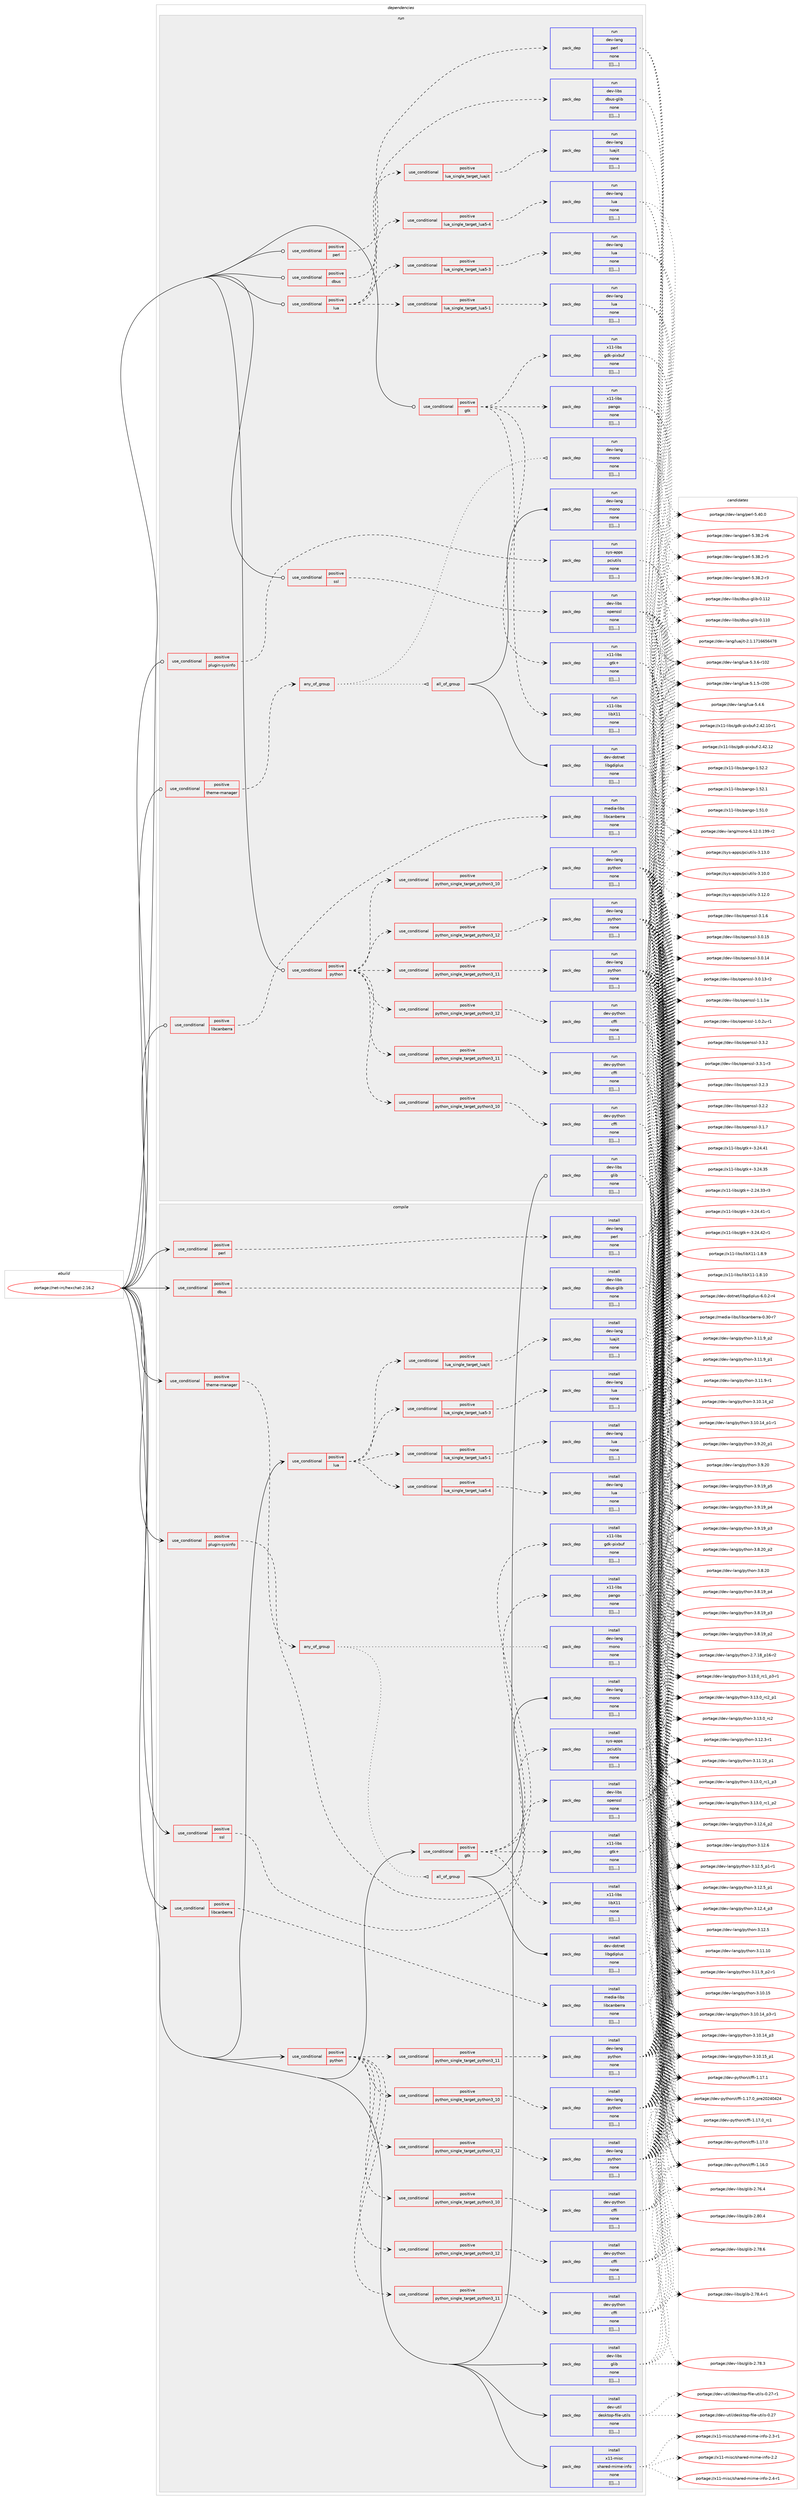 digraph prolog {

# *************
# Graph options
# *************

newrank=true;
concentrate=true;
compound=true;
graph [rankdir=LR,fontname=Helvetica,fontsize=10,ranksep=1.5];#, ranksep=2.5, nodesep=0.2];
edge  [arrowhead=vee];
node  [fontname=Helvetica,fontsize=10];

# **********
# The ebuild
# **********

subgraph cluster_leftcol {
color=gray;
label=<<i>ebuild</i>>;
id [label="portage://net-irc/hexchat-2.16.2", color=red, width=4, href="../net-irc/hexchat-2.16.2.svg"];
}

# ****************
# The dependencies
# ****************

subgraph cluster_midcol {
color=gray;
label=<<i>dependencies</i>>;
subgraph cluster_compile {
fillcolor="#eeeeee";
style=filled;
label=<<i>compile</i>>;
subgraph cond96602 {
dependency367098 [label=<<TABLE BORDER="0" CELLBORDER="1" CELLSPACING="0" CELLPADDING="4"><TR><TD ROWSPAN="3" CELLPADDING="10">use_conditional</TD></TR><TR><TD>positive</TD></TR><TR><TD>dbus</TD></TR></TABLE>>, shape=none, color=red];
subgraph pack267834 {
dependency367099 [label=<<TABLE BORDER="0" CELLBORDER="1" CELLSPACING="0" CELLPADDING="4" WIDTH="220"><TR><TD ROWSPAN="6" CELLPADDING="30">pack_dep</TD></TR><TR><TD WIDTH="110">install</TD></TR><TR><TD>dev-libs</TD></TR><TR><TD>dbus-glib</TD></TR><TR><TD>none</TD></TR><TR><TD>[[],,,,]</TD></TR></TABLE>>, shape=none, color=blue];
}
dependency367098:e -> dependency367099:w [weight=20,style="dashed",arrowhead="vee"];
}
id:e -> dependency367098:w [weight=20,style="solid",arrowhead="vee"];
subgraph cond96603 {
dependency367100 [label=<<TABLE BORDER="0" CELLBORDER="1" CELLSPACING="0" CELLPADDING="4"><TR><TD ROWSPAN="3" CELLPADDING="10">use_conditional</TD></TR><TR><TD>positive</TD></TR><TR><TD>gtk</TD></TR></TABLE>>, shape=none, color=red];
subgraph pack267835 {
dependency367101 [label=<<TABLE BORDER="0" CELLBORDER="1" CELLSPACING="0" CELLPADDING="4" WIDTH="220"><TR><TD ROWSPAN="6" CELLPADDING="30">pack_dep</TD></TR><TR><TD WIDTH="110">install</TD></TR><TR><TD>x11-libs</TD></TR><TR><TD>gdk-pixbuf</TD></TR><TR><TD>none</TD></TR><TR><TD>[[],,,,]</TD></TR></TABLE>>, shape=none, color=blue];
}
dependency367100:e -> dependency367101:w [weight=20,style="dashed",arrowhead="vee"];
subgraph pack267836 {
dependency367102 [label=<<TABLE BORDER="0" CELLBORDER="1" CELLSPACING="0" CELLPADDING="4" WIDTH="220"><TR><TD ROWSPAN="6" CELLPADDING="30">pack_dep</TD></TR><TR><TD WIDTH="110">install</TD></TR><TR><TD>x11-libs</TD></TR><TR><TD>gtk+</TD></TR><TR><TD>none</TD></TR><TR><TD>[[],,,,]</TD></TR></TABLE>>, shape=none, color=blue];
}
dependency367100:e -> dependency367102:w [weight=20,style="dashed",arrowhead="vee"];
subgraph pack267837 {
dependency367103 [label=<<TABLE BORDER="0" CELLBORDER="1" CELLSPACING="0" CELLPADDING="4" WIDTH="220"><TR><TD ROWSPAN="6" CELLPADDING="30">pack_dep</TD></TR><TR><TD WIDTH="110">install</TD></TR><TR><TD>x11-libs</TD></TR><TR><TD>libX11</TD></TR><TR><TD>none</TD></TR><TR><TD>[[],,,,]</TD></TR></TABLE>>, shape=none, color=blue];
}
dependency367100:e -> dependency367103:w [weight=20,style="dashed",arrowhead="vee"];
subgraph pack267838 {
dependency367104 [label=<<TABLE BORDER="0" CELLBORDER="1" CELLSPACING="0" CELLPADDING="4" WIDTH="220"><TR><TD ROWSPAN="6" CELLPADDING="30">pack_dep</TD></TR><TR><TD WIDTH="110">install</TD></TR><TR><TD>x11-libs</TD></TR><TR><TD>pango</TD></TR><TR><TD>none</TD></TR><TR><TD>[[],,,,]</TD></TR></TABLE>>, shape=none, color=blue];
}
dependency367100:e -> dependency367104:w [weight=20,style="dashed",arrowhead="vee"];
}
id:e -> dependency367100:w [weight=20,style="solid",arrowhead="vee"];
subgraph cond96604 {
dependency367105 [label=<<TABLE BORDER="0" CELLBORDER="1" CELLSPACING="0" CELLPADDING="4"><TR><TD ROWSPAN="3" CELLPADDING="10">use_conditional</TD></TR><TR><TD>positive</TD></TR><TR><TD>libcanberra</TD></TR></TABLE>>, shape=none, color=red];
subgraph pack267839 {
dependency367106 [label=<<TABLE BORDER="0" CELLBORDER="1" CELLSPACING="0" CELLPADDING="4" WIDTH="220"><TR><TD ROWSPAN="6" CELLPADDING="30">pack_dep</TD></TR><TR><TD WIDTH="110">install</TD></TR><TR><TD>media-libs</TD></TR><TR><TD>libcanberra</TD></TR><TR><TD>none</TD></TR><TR><TD>[[],,,,]</TD></TR></TABLE>>, shape=none, color=blue];
}
dependency367105:e -> dependency367106:w [weight=20,style="dashed",arrowhead="vee"];
}
id:e -> dependency367105:w [weight=20,style="solid",arrowhead="vee"];
subgraph cond96605 {
dependency367107 [label=<<TABLE BORDER="0" CELLBORDER="1" CELLSPACING="0" CELLPADDING="4"><TR><TD ROWSPAN="3" CELLPADDING="10">use_conditional</TD></TR><TR><TD>positive</TD></TR><TR><TD>lua</TD></TR></TABLE>>, shape=none, color=red];
subgraph cond96606 {
dependency367108 [label=<<TABLE BORDER="0" CELLBORDER="1" CELLSPACING="0" CELLPADDING="4"><TR><TD ROWSPAN="3" CELLPADDING="10">use_conditional</TD></TR><TR><TD>positive</TD></TR><TR><TD>lua_single_target_luajit</TD></TR></TABLE>>, shape=none, color=red];
subgraph pack267840 {
dependency367109 [label=<<TABLE BORDER="0" CELLBORDER="1" CELLSPACING="0" CELLPADDING="4" WIDTH="220"><TR><TD ROWSPAN="6" CELLPADDING="30">pack_dep</TD></TR><TR><TD WIDTH="110">install</TD></TR><TR><TD>dev-lang</TD></TR><TR><TD>luajit</TD></TR><TR><TD>none</TD></TR><TR><TD>[[],,,,]</TD></TR></TABLE>>, shape=none, color=blue];
}
dependency367108:e -> dependency367109:w [weight=20,style="dashed",arrowhead="vee"];
}
dependency367107:e -> dependency367108:w [weight=20,style="dashed",arrowhead="vee"];
subgraph cond96607 {
dependency367110 [label=<<TABLE BORDER="0" CELLBORDER="1" CELLSPACING="0" CELLPADDING="4"><TR><TD ROWSPAN="3" CELLPADDING="10">use_conditional</TD></TR><TR><TD>positive</TD></TR><TR><TD>lua_single_target_lua5-1</TD></TR></TABLE>>, shape=none, color=red];
subgraph pack267841 {
dependency367111 [label=<<TABLE BORDER="0" CELLBORDER="1" CELLSPACING="0" CELLPADDING="4" WIDTH="220"><TR><TD ROWSPAN="6" CELLPADDING="30">pack_dep</TD></TR><TR><TD WIDTH="110">install</TD></TR><TR><TD>dev-lang</TD></TR><TR><TD>lua</TD></TR><TR><TD>none</TD></TR><TR><TD>[[],,,,]</TD></TR></TABLE>>, shape=none, color=blue];
}
dependency367110:e -> dependency367111:w [weight=20,style="dashed",arrowhead="vee"];
}
dependency367107:e -> dependency367110:w [weight=20,style="dashed",arrowhead="vee"];
subgraph cond96608 {
dependency367112 [label=<<TABLE BORDER="0" CELLBORDER="1" CELLSPACING="0" CELLPADDING="4"><TR><TD ROWSPAN="3" CELLPADDING="10">use_conditional</TD></TR><TR><TD>positive</TD></TR><TR><TD>lua_single_target_lua5-3</TD></TR></TABLE>>, shape=none, color=red];
subgraph pack267842 {
dependency367113 [label=<<TABLE BORDER="0" CELLBORDER="1" CELLSPACING="0" CELLPADDING="4" WIDTH="220"><TR><TD ROWSPAN="6" CELLPADDING="30">pack_dep</TD></TR><TR><TD WIDTH="110">install</TD></TR><TR><TD>dev-lang</TD></TR><TR><TD>lua</TD></TR><TR><TD>none</TD></TR><TR><TD>[[],,,,]</TD></TR></TABLE>>, shape=none, color=blue];
}
dependency367112:e -> dependency367113:w [weight=20,style="dashed",arrowhead="vee"];
}
dependency367107:e -> dependency367112:w [weight=20,style="dashed",arrowhead="vee"];
subgraph cond96609 {
dependency367114 [label=<<TABLE BORDER="0" CELLBORDER="1" CELLSPACING="0" CELLPADDING="4"><TR><TD ROWSPAN="3" CELLPADDING="10">use_conditional</TD></TR><TR><TD>positive</TD></TR><TR><TD>lua_single_target_lua5-4</TD></TR></TABLE>>, shape=none, color=red];
subgraph pack267843 {
dependency367115 [label=<<TABLE BORDER="0" CELLBORDER="1" CELLSPACING="0" CELLPADDING="4" WIDTH="220"><TR><TD ROWSPAN="6" CELLPADDING="30">pack_dep</TD></TR><TR><TD WIDTH="110">install</TD></TR><TR><TD>dev-lang</TD></TR><TR><TD>lua</TD></TR><TR><TD>none</TD></TR><TR><TD>[[],,,,]</TD></TR></TABLE>>, shape=none, color=blue];
}
dependency367114:e -> dependency367115:w [weight=20,style="dashed",arrowhead="vee"];
}
dependency367107:e -> dependency367114:w [weight=20,style="dashed",arrowhead="vee"];
}
id:e -> dependency367107:w [weight=20,style="solid",arrowhead="vee"];
subgraph cond96610 {
dependency367116 [label=<<TABLE BORDER="0" CELLBORDER="1" CELLSPACING="0" CELLPADDING="4"><TR><TD ROWSPAN="3" CELLPADDING="10">use_conditional</TD></TR><TR><TD>positive</TD></TR><TR><TD>perl</TD></TR></TABLE>>, shape=none, color=red];
subgraph pack267844 {
dependency367117 [label=<<TABLE BORDER="0" CELLBORDER="1" CELLSPACING="0" CELLPADDING="4" WIDTH="220"><TR><TD ROWSPAN="6" CELLPADDING="30">pack_dep</TD></TR><TR><TD WIDTH="110">install</TD></TR><TR><TD>dev-lang</TD></TR><TR><TD>perl</TD></TR><TR><TD>none</TD></TR><TR><TD>[[],,,,]</TD></TR></TABLE>>, shape=none, color=blue];
}
dependency367116:e -> dependency367117:w [weight=20,style="dashed",arrowhead="vee"];
}
id:e -> dependency367116:w [weight=20,style="solid",arrowhead="vee"];
subgraph cond96611 {
dependency367118 [label=<<TABLE BORDER="0" CELLBORDER="1" CELLSPACING="0" CELLPADDING="4"><TR><TD ROWSPAN="3" CELLPADDING="10">use_conditional</TD></TR><TR><TD>positive</TD></TR><TR><TD>plugin-sysinfo</TD></TR></TABLE>>, shape=none, color=red];
subgraph pack267845 {
dependency367119 [label=<<TABLE BORDER="0" CELLBORDER="1" CELLSPACING="0" CELLPADDING="4" WIDTH="220"><TR><TD ROWSPAN="6" CELLPADDING="30">pack_dep</TD></TR><TR><TD WIDTH="110">install</TD></TR><TR><TD>sys-apps</TD></TR><TR><TD>pciutils</TD></TR><TR><TD>none</TD></TR><TR><TD>[[],,,,]</TD></TR></TABLE>>, shape=none, color=blue];
}
dependency367118:e -> dependency367119:w [weight=20,style="dashed",arrowhead="vee"];
}
id:e -> dependency367118:w [weight=20,style="solid",arrowhead="vee"];
subgraph cond96612 {
dependency367120 [label=<<TABLE BORDER="0" CELLBORDER="1" CELLSPACING="0" CELLPADDING="4"><TR><TD ROWSPAN="3" CELLPADDING="10">use_conditional</TD></TR><TR><TD>positive</TD></TR><TR><TD>python</TD></TR></TABLE>>, shape=none, color=red];
subgraph cond96613 {
dependency367121 [label=<<TABLE BORDER="0" CELLBORDER="1" CELLSPACING="0" CELLPADDING="4"><TR><TD ROWSPAN="3" CELLPADDING="10">use_conditional</TD></TR><TR><TD>positive</TD></TR><TR><TD>python_single_target_python3_10</TD></TR></TABLE>>, shape=none, color=red];
subgraph pack267846 {
dependency367122 [label=<<TABLE BORDER="0" CELLBORDER="1" CELLSPACING="0" CELLPADDING="4" WIDTH="220"><TR><TD ROWSPAN="6" CELLPADDING="30">pack_dep</TD></TR><TR><TD WIDTH="110">install</TD></TR><TR><TD>dev-lang</TD></TR><TR><TD>python</TD></TR><TR><TD>none</TD></TR><TR><TD>[[],,,,]</TD></TR></TABLE>>, shape=none, color=blue];
}
dependency367121:e -> dependency367122:w [weight=20,style="dashed",arrowhead="vee"];
}
dependency367120:e -> dependency367121:w [weight=20,style="dashed",arrowhead="vee"];
subgraph cond96614 {
dependency367123 [label=<<TABLE BORDER="0" CELLBORDER="1" CELLSPACING="0" CELLPADDING="4"><TR><TD ROWSPAN="3" CELLPADDING="10">use_conditional</TD></TR><TR><TD>positive</TD></TR><TR><TD>python_single_target_python3_11</TD></TR></TABLE>>, shape=none, color=red];
subgraph pack267847 {
dependency367124 [label=<<TABLE BORDER="0" CELLBORDER="1" CELLSPACING="0" CELLPADDING="4" WIDTH="220"><TR><TD ROWSPAN="6" CELLPADDING="30">pack_dep</TD></TR><TR><TD WIDTH="110">install</TD></TR><TR><TD>dev-lang</TD></TR><TR><TD>python</TD></TR><TR><TD>none</TD></TR><TR><TD>[[],,,,]</TD></TR></TABLE>>, shape=none, color=blue];
}
dependency367123:e -> dependency367124:w [weight=20,style="dashed",arrowhead="vee"];
}
dependency367120:e -> dependency367123:w [weight=20,style="dashed",arrowhead="vee"];
subgraph cond96615 {
dependency367125 [label=<<TABLE BORDER="0" CELLBORDER="1" CELLSPACING="0" CELLPADDING="4"><TR><TD ROWSPAN="3" CELLPADDING="10">use_conditional</TD></TR><TR><TD>positive</TD></TR><TR><TD>python_single_target_python3_12</TD></TR></TABLE>>, shape=none, color=red];
subgraph pack267848 {
dependency367126 [label=<<TABLE BORDER="0" CELLBORDER="1" CELLSPACING="0" CELLPADDING="4" WIDTH="220"><TR><TD ROWSPAN="6" CELLPADDING="30">pack_dep</TD></TR><TR><TD WIDTH="110">install</TD></TR><TR><TD>dev-lang</TD></TR><TR><TD>python</TD></TR><TR><TD>none</TD></TR><TR><TD>[[],,,,]</TD></TR></TABLE>>, shape=none, color=blue];
}
dependency367125:e -> dependency367126:w [weight=20,style="dashed",arrowhead="vee"];
}
dependency367120:e -> dependency367125:w [weight=20,style="dashed",arrowhead="vee"];
subgraph cond96616 {
dependency367127 [label=<<TABLE BORDER="0" CELLBORDER="1" CELLSPACING="0" CELLPADDING="4"><TR><TD ROWSPAN="3" CELLPADDING="10">use_conditional</TD></TR><TR><TD>positive</TD></TR><TR><TD>python_single_target_python3_10</TD></TR></TABLE>>, shape=none, color=red];
subgraph pack267849 {
dependency367128 [label=<<TABLE BORDER="0" CELLBORDER="1" CELLSPACING="0" CELLPADDING="4" WIDTH="220"><TR><TD ROWSPAN="6" CELLPADDING="30">pack_dep</TD></TR><TR><TD WIDTH="110">install</TD></TR><TR><TD>dev-python</TD></TR><TR><TD>cffi</TD></TR><TR><TD>none</TD></TR><TR><TD>[[],,,,]</TD></TR></TABLE>>, shape=none, color=blue];
}
dependency367127:e -> dependency367128:w [weight=20,style="dashed",arrowhead="vee"];
}
dependency367120:e -> dependency367127:w [weight=20,style="dashed",arrowhead="vee"];
subgraph cond96617 {
dependency367129 [label=<<TABLE BORDER="0" CELLBORDER="1" CELLSPACING="0" CELLPADDING="4"><TR><TD ROWSPAN="3" CELLPADDING="10">use_conditional</TD></TR><TR><TD>positive</TD></TR><TR><TD>python_single_target_python3_11</TD></TR></TABLE>>, shape=none, color=red];
subgraph pack267850 {
dependency367130 [label=<<TABLE BORDER="0" CELLBORDER="1" CELLSPACING="0" CELLPADDING="4" WIDTH="220"><TR><TD ROWSPAN="6" CELLPADDING="30">pack_dep</TD></TR><TR><TD WIDTH="110">install</TD></TR><TR><TD>dev-python</TD></TR><TR><TD>cffi</TD></TR><TR><TD>none</TD></TR><TR><TD>[[],,,,]</TD></TR></TABLE>>, shape=none, color=blue];
}
dependency367129:e -> dependency367130:w [weight=20,style="dashed",arrowhead="vee"];
}
dependency367120:e -> dependency367129:w [weight=20,style="dashed",arrowhead="vee"];
subgraph cond96618 {
dependency367131 [label=<<TABLE BORDER="0" CELLBORDER="1" CELLSPACING="0" CELLPADDING="4"><TR><TD ROWSPAN="3" CELLPADDING="10">use_conditional</TD></TR><TR><TD>positive</TD></TR><TR><TD>python_single_target_python3_12</TD></TR></TABLE>>, shape=none, color=red];
subgraph pack267851 {
dependency367132 [label=<<TABLE BORDER="0" CELLBORDER="1" CELLSPACING="0" CELLPADDING="4" WIDTH="220"><TR><TD ROWSPAN="6" CELLPADDING="30">pack_dep</TD></TR><TR><TD WIDTH="110">install</TD></TR><TR><TD>dev-python</TD></TR><TR><TD>cffi</TD></TR><TR><TD>none</TD></TR><TR><TD>[[],,,,]</TD></TR></TABLE>>, shape=none, color=blue];
}
dependency367131:e -> dependency367132:w [weight=20,style="dashed",arrowhead="vee"];
}
dependency367120:e -> dependency367131:w [weight=20,style="dashed",arrowhead="vee"];
}
id:e -> dependency367120:w [weight=20,style="solid",arrowhead="vee"];
subgraph cond96619 {
dependency367133 [label=<<TABLE BORDER="0" CELLBORDER="1" CELLSPACING="0" CELLPADDING="4"><TR><TD ROWSPAN="3" CELLPADDING="10">use_conditional</TD></TR><TR><TD>positive</TD></TR><TR><TD>ssl</TD></TR></TABLE>>, shape=none, color=red];
subgraph pack267852 {
dependency367134 [label=<<TABLE BORDER="0" CELLBORDER="1" CELLSPACING="0" CELLPADDING="4" WIDTH="220"><TR><TD ROWSPAN="6" CELLPADDING="30">pack_dep</TD></TR><TR><TD WIDTH="110">install</TD></TR><TR><TD>dev-libs</TD></TR><TR><TD>openssl</TD></TR><TR><TD>none</TD></TR><TR><TD>[[],,,,]</TD></TR></TABLE>>, shape=none, color=blue];
}
dependency367133:e -> dependency367134:w [weight=20,style="dashed",arrowhead="vee"];
}
id:e -> dependency367133:w [weight=20,style="solid",arrowhead="vee"];
subgraph cond96620 {
dependency367135 [label=<<TABLE BORDER="0" CELLBORDER="1" CELLSPACING="0" CELLPADDING="4"><TR><TD ROWSPAN="3" CELLPADDING="10">use_conditional</TD></TR><TR><TD>positive</TD></TR><TR><TD>theme-manager</TD></TR></TABLE>>, shape=none, color=red];
subgraph any2481 {
dependency367136 [label=<<TABLE BORDER="0" CELLBORDER="1" CELLSPACING="0" CELLPADDING="4"><TR><TD CELLPADDING="10">any_of_group</TD></TR></TABLE>>, shape=none, color=red];subgraph all184 {
dependency367137 [label=<<TABLE BORDER="0" CELLBORDER="1" CELLSPACING="0" CELLPADDING="4"><TR><TD CELLPADDING="10">all_of_group</TD></TR></TABLE>>, shape=none, color=red];subgraph pack267853 {
dependency367138 [label=<<TABLE BORDER="0" CELLBORDER="1" CELLSPACING="0" CELLPADDING="4" WIDTH="220"><TR><TD ROWSPAN="6" CELLPADDING="30">pack_dep</TD></TR><TR><TD WIDTH="110">install</TD></TR><TR><TD>dev-lang</TD></TR><TR><TD>mono</TD></TR><TR><TD>none</TD></TR><TR><TD>[[],,,,]</TD></TR></TABLE>>, shape=none, color=blue];
}
dependency367137:e -> dependency367138:w [weight=20,style="solid",arrowhead="inv"];
subgraph pack267854 {
dependency367139 [label=<<TABLE BORDER="0" CELLBORDER="1" CELLSPACING="0" CELLPADDING="4" WIDTH="220"><TR><TD ROWSPAN="6" CELLPADDING="30">pack_dep</TD></TR><TR><TD WIDTH="110">install</TD></TR><TR><TD>dev-dotnet</TD></TR><TR><TD>libgdiplus</TD></TR><TR><TD>none</TD></TR><TR><TD>[[],,,,]</TD></TR></TABLE>>, shape=none, color=blue];
}
dependency367137:e -> dependency367139:w [weight=20,style="solid",arrowhead="inv"];
}
dependency367136:e -> dependency367137:w [weight=20,style="dotted",arrowhead="oinv"];
subgraph pack267855 {
dependency367140 [label=<<TABLE BORDER="0" CELLBORDER="1" CELLSPACING="0" CELLPADDING="4" WIDTH="220"><TR><TD ROWSPAN="6" CELLPADDING="30">pack_dep</TD></TR><TR><TD WIDTH="110">install</TD></TR><TR><TD>dev-lang</TD></TR><TR><TD>mono</TD></TR><TR><TD>none</TD></TR><TR><TD>[[],,,,]</TD></TR></TABLE>>, shape=none, color=blue];
}
dependency367136:e -> dependency367140:w [weight=20,style="dotted",arrowhead="oinv"];
}
dependency367135:e -> dependency367136:w [weight=20,style="dashed",arrowhead="vee"];
}
id:e -> dependency367135:w [weight=20,style="solid",arrowhead="vee"];
subgraph pack267856 {
dependency367141 [label=<<TABLE BORDER="0" CELLBORDER="1" CELLSPACING="0" CELLPADDING="4" WIDTH="220"><TR><TD ROWSPAN="6" CELLPADDING="30">pack_dep</TD></TR><TR><TD WIDTH="110">install</TD></TR><TR><TD>dev-libs</TD></TR><TR><TD>glib</TD></TR><TR><TD>none</TD></TR><TR><TD>[[],,,,]</TD></TR></TABLE>>, shape=none, color=blue];
}
id:e -> dependency367141:w [weight=20,style="solid",arrowhead="vee"];
subgraph pack267857 {
dependency367142 [label=<<TABLE BORDER="0" CELLBORDER="1" CELLSPACING="0" CELLPADDING="4" WIDTH="220"><TR><TD ROWSPAN="6" CELLPADDING="30">pack_dep</TD></TR><TR><TD WIDTH="110">install</TD></TR><TR><TD>dev-util</TD></TR><TR><TD>desktop-file-utils</TD></TR><TR><TD>none</TD></TR><TR><TD>[[],,,,]</TD></TR></TABLE>>, shape=none, color=blue];
}
id:e -> dependency367142:w [weight=20,style="solid",arrowhead="vee"];
subgraph pack267858 {
dependency367143 [label=<<TABLE BORDER="0" CELLBORDER="1" CELLSPACING="0" CELLPADDING="4" WIDTH="220"><TR><TD ROWSPAN="6" CELLPADDING="30">pack_dep</TD></TR><TR><TD WIDTH="110">install</TD></TR><TR><TD>x11-misc</TD></TR><TR><TD>shared-mime-info</TD></TR><TR><TD>none</TD></TR><TR><TD>[[],,,,]</TD></TR></TABLE>>, shape=none, color=blue];
}
id:e -> dependency367143:w [weight=20,style="solid",arrowhead="vee"];
}
subgraph cluster_compileandrun {
fillcolor="#eeeeee";
style=filled;
label=<<i>compile and run</i>>;
}
subgraph cluster_run {
fillcolor="#eeeeee";
style=filled;
label=<<i>run</i>>;
subgraph cond96621 {
dependency367144 [label=<<TABLE BORDER="0" CELLBORDER="1" CELLSPACING="0" CELLPADDING="4"><TR><TD ROWSPAN="3" CELLPADDING="10">use_conditional</TD></TR><TR><TD>positive</TD></TR><TR><TD>dbus</TD></TR></TABLE>>, shape=none, color=red];
subgraph pack267859 {
dependency367145 [label=<<TABLE BORDER="0" CELLBORDER="1" CELLSPACING="0" CELLPADDING="4" WIDTH="220"><TR><TD ROWSPAN="6" CELLPADDING="30">pack_dep</TD></TR><TR><TD WIDTH="110">run</TD></TR><TR><TD>dev-libs</TD></TR><TR><TD>dbus-glib</TD></TR><TR><TD>none</TD></TR><TR><TD>[[],,,,]</TD></TR></TABLE>>, shape=none, color=blue];
}
dependency367144:e -> dependency367145:w [weight=20,style="dashed",arrowhead="vee"];
}
id:e -> dependency367144:w [weight=20,style="solid",arrowhead="odot"];
subgraph cond96622 {
dependency367146 [label=<<TABLE BORDER="0" CELLBORDER="1" CELLSPACING="0" CELLPADDING="4"><TR><TD ROWSPAN="3" CELLPADDING="10">use_conditional</TD></TR><TR><TD>positive</TD></TR><TR><TD>gtk</TD></TR></TABLE>>, shape=none, color=red];
subgraph pack267860 {
dependency367147 [label=<<TABLE BORDER="0" CELLBORDER="1" CELLSPACING="0" CELLPADDING="4" WIDTH="220"><TR><TD ROWSPAN="6" CELLPADDING="30">pack_dep</TD></TR><TR><TD WIDTH="110">run</TD></TR><TR><TD>x11-libs</TD></TR><TR><TD>gdk-pixbuf</TD></TR><TR><TD>none</TD></TR><TR><TD>[[],,,,]</TD></TR></TABLE>>, shape=none, color=blue];
}
dependency367146:e -> dependency367147:w [weight=20,style="dashed",arrowhead="vee"];
subgraph pack267861 {
dependency367148 [label=<<TABLE BORDER="0" CELLBORDER="1" CELLSPACING="0" CELLPADDING="4" WIDTH="220"><TR><TD ROWSPAN="6" CELLPADDING="30">pack_dep</TD></TR><TR><TD WIDTH="110">run</TD></TR><TR><TD>x11-libs</TD></TR><TR><TD>gtk+</TD></TR><TR><TD>none</TD></TR><TR><TD>[[],,,,]</TD></TR></TABLE>>, shape=none, color=blue];
}
dependency367146:e -> dependency367148:w [weight=20,style="dashed",arrowhead="vee"];
subgraph pack267862 {
dependency367149 [label=<<TABLE BORDER="0" CELLBORDER="1" CELLSPACING="0" CELLPADDING="4" WIDTH="220"><TR><TD ROWSPAN="6" CELLPADDING="30">pack_dep</TD></TR><TR><TD WIDTH="110">run</TD></TR><TR><TD>x11-libs</TD></TR><TR><TD>libX11</TD></TR><TR><TD>none</TD></TR><TR><TD>[[],,,,]</TD></TR></TABLE>>, shape=none, color=blue];
}
dependency367146:e -> dependency367149:w [weight=20,style="dashed",arrowhead="vee"];
subgraph pack267863 {
dependency367150 [label=<<TABLE BORDER="0" CELLBORDER="1" CELLSPACING="0" CELLPADDING="4" WIDTH="220"><TR><TD ROWSPAN="6" CELLPADDING="30">pack_dep</TD></TR><TR><TD WIDTH="110">run</TD></TR><TR><TD>x11-libs</TD></TR><TR><TD>pango</TD></TR><TR><TD>none</TD></TR><TR><TD>[[],,,,]</TD></TR></TABLE>>, shape=none, color=blue];
}
dependency367146:e -> dependency367150:w [weight=20,style="dashed",arrowhead="vee"];
}
id:e -> dependency367146:w [weight=20,style="solid",arrowhead="odot"];
subgraph cond96623 {
dependency367151 [label=<<TABLE BORDER="0" CELLBORDER="1" CELLSPACING="0" CELLPADDING="4"><TR><TD ROWSPAN="3" CELLPADDING="10">use_conditional</TD></TR><TR><TD>positive</TD></TR><TR><TD>libcanberra</TD></TR></TABLE>>, shape=none, color=red];
subgraph pack267864 {
dependency367152 [label=<<TABLE BORDER="0" CELLBORDER="1" CELLSPACING="0" CELLPADDING="4" WIDTH="220"><TR><TD ROWSPAN="6" CELLPADDING="30">pack_dep</TD></TR><TR><TD WIDTH="110">run</TD></TR><TR><TD>media-libs</TD></TR><TR><TD>libcanberra</TD></TR><TR><TD>none</TD></TR><TR><TD>[[],,,,]</TD></TR></TABLE>>, shape=none, color=blue];
}
dependency367151:e -> dependency367152:w [weight=20,style="dashed",arrowhead="vee"];
}
id:e -> dependency367151:w [weight=20,style="solid",arrowhead="odot"];
subgraph cond96624 {
dependency367153 [label=<<TABLE BORDER="0" CELLBORDER="1" CELLSPACING="0" CELLPADDING="4"><TR><TD ROWSPAN="3" CELLPADDING="10">use_conditional</TD></TR><TR><TD>positive</TD></TR><TR><TD>lua</TD></TR></TABLE>>, shape=none, color=red];
subgraph cond96625 {
dependency367154 [label=<<TABLE BORDER="0" CELLBORDER="1" CELLSPACING="0" CELLPADDING="4"><TR><TD ROWSPAN="3" CELLPADDING="10">use_conditional</TD></TR><TR><TD>positive</TD></TR><TR><TD>lua_single_target_luajit</TD></TR></TABLE>>, shape=none, color=red];
subgraph pack267865 {
dependency367155 [label=<<TABLE BORDER="0" CELLBORDER="1" CELLSPACING="0" CELLPADDING="4" WIDTH="220"><TR><TD ROWSPAN="6" CELLPADDING="30">pack_dep</TD></TR><TR><TD WIDTH="110">run</TD></TR><TR><TD>dev-lang</TD></TR><TR><TD>luajit</TD></TR><TR><TD>none</TD></TR><TR><TD>[[],,,,]</TD></TR></TABLE>>, shape=none, color=blue];
}
dependency367154:e -> dependency367155:w [weight=20,style="dashed",arrowhead="vee"];
}
dependency367153:e -> dependency367154:w [weight=20,style="dashed",arrowhead="vee"];
subgraph cond96626 {
dependency367156 [label=<<TABLE BORDER="0" CELLBORDER="1" CELLSPACING="0" CELLPADDING="4"><TR><TD ROWSPAN="3" CELLPADDING="10">use_conditional</TD></TR><TR><TD>positive</TD></TR><TR><TD>lua_single_target_lua5-1</TD></TR></TABLE>>, shape=none, color=red];
subgraph pack267866 {
dependency367157 [label=<<TABLE BORDER="0" CELLBORDER="1" CELLSPACING="0" CELLPADDING="4" WIDTH="220"><TR><TD ROWSPAN="6" CELLPADDING="30">pack_dep</TD></TR><TR><TD WIDTH="110">run</TD></TR><TR><TD>dev-lang</TD></TR><TR><TD>lua</TD></TR><TR><TD>none</TD></TR><TR><TD>[[],,,,]</TD></TR></TABLE>>, shape=none, color=blue];
}
dependency367156:e -> dependency367157:w [weight=20,style="dashed",arrowhead="vee"];
}
dependency367153:e -> dependency367156:w [weight=20,style="dashed",arrowhead="vee"];
subgraph cond96627 {
dependency367158 [label=<<TABLE BORDER="0" CELLBORDER="1" CELLSPACING="0" CELLPADDING="4"><TR><TD ROWSPAN="3" CELLPADDING="10">use_conditional</TD></TR><TR><TD>positive</TD></TR><TR><TD>lua_single_target_lua5-3</TD></TR></TABLE>>, shape=none, color=red];
subgraph pack267867 {
dependency367159 [label=<<TABLE BORDER="0" CELLBORDER="1" CELLSPACING="0" CELLPADDING="4" WIDTH="220"><TR><TD ROWSPAN="6" CELLPADDING="30">pack_dep</TD></TR><TR><TD WIDTH="110">run</TD></TR><TR><TD>dev-lang</TD></TR><TR><TD>lua</TD></TR><TR><TD>none</TD></TR><TR><TD>[[],,,,]</TD></TR></TABLE>>, shape=none, color=blue];
}
dependency367158:e -> dependency367159:w [weight=20,style="dashed",arrowhead="vee"];
}
dependency367153:e -> dependency367158:w [weight=20,style="dashed",arrowhead="vee"];
subgraph cond96628 {
dependency367160 [label=<<TABLE BORDER="0" CELLBORDER="1" CELLSPACING="0" CELLPADDING="4"><TR><TD ROWSPAN="3" CELLPADDING="10">use_conditional</TD></TR><TR><TD>positive</TD></TR><TR><TD>lua_single_target_lua5-4</TD></TR></TABLE>>, shape=none, color=red];
subgraph pack267868 {
dependency367161 [label=<<TABLE BORDER="0" CELLBORDER="1" CELLSPACING="0" CELLPADDING="4" WIDTH="220"><TR><TD ROWSPAN="6" CELLPADDING="30">pack_dep</TD></TR><TR><TD WIDTH="110">run</TD></TR><TR><TD>dev-lang</TD></TR><TR><TD>lua</TD></TR><TR><TD>none</TD></TR><TR><TD>[[],,,,]</TD></TR></TABLE>>, shape=none, color=blue];
}
dependency367160:e -> dependency367161:w [weight=20,style="dashed",arrowhead="vee"];
}
dependency367153:e -> dependency367160:w [weight=20,style="dashed",arrowhead="vee"];
}
id:e -> dependency367153:w [weight=20,style="solid",arrowhead="odot"];
subgraph cond96629 {
dependency367162 [label=<<TABLE BORDER="0" CELLBORDER="1" CELLSPACING="0" CELLPADDING="4"><TR><TD ROWSPAN="3" CELLPADDING="10">use_conditional</TD></TR><TR><TD>positive</TD></TR><TR><TD>perl</TD></TR></TABLE>>, shape=none, color=red];
subgraph pack267869 {
dependency367163 [label=<<TABLE BORDER="0" CELLBORDER="1" CELLSPACING="0" CELLPADDING="4" WIDTH="220"><TR><TD ROWSPAN="6" CELLPADDING="30">pack_dep</TD></TR><TR><TD WIDTH="110">run</TD></TR><TR><TD>dev-lang</TD></TR><TR><TD>perl</TD></TR><TR><TD>none</TD></TR><TR><TD>[[],,,,]</TD></TR></TABLE>>, shape=none, color=blue];
}
dependency367162:e -> dependency367163:w [weight=20,style="dashed",arrowhead="vee"];
}
id:e -> dependency367162:w [weight=20,style="solid",arrowhead="odot"];
subgraph cond96630 {
dependency367164 [label=<<TABLE BORDER="0" CELLBORDER="1" CELLSPACING="0" CELLPADDING="4"><TR><TD ROWSPAN="3" CELLPADDING="10">use_conditional</TD></TR><TR><TD>positive</TD></TR><TR><TD>plugin-sysinfo</TD></TR></TABLE>>, shape=none, color=red];
subgraph pack267870 {
dependency367165 [label=<<TABLE BORDER="0" CELLBORDER="1" CELLSPACING="0" CELLPADDING="4" WIDTH="220"><TR><TD ROWSPAN="6" CELLPADDING="30">pack_dep</TD></TR><TR><TD WIDTH="110">run</TD></TR><TR><TD>sys-apps</TD></TR><TR><TD>pciutils</TD></TR><TR><TD>none</TD></TR><TR><TD>[[],,,,]</TD></TR></TABLE>>, shape=none, color=blue];
}
dependency367164:e -> dependency367165:w [weight=20,style="dashed",arrowhead="vee"];
}
id:e -> dependency367164:w [weight=20,style="solid",arrowhead="odot"];
subgraph cond96631 {
dependency367166 [label=<<TABLE BORDER="0" CELLBORDER="1" CELLSPACING="0" CELLPADDING="4"><TR><TD ROWSPAN="3" CELLPADDING="10">use_conditional</TD></TR><TR><TD>positive</TD></TR><TR><TD>python</TD></TR></TABLE>>, shape=none, color=red];
subgraph cond96632 {
dependency367167 [label=<<TABLE BORDER="0" CELLBORDER="1" CELLSPACING="0" CELLPADDING="4"><TR><TD ROWSPAN="3" CELLPADDING="10">use_conditional</TD></TR><TR><TD>positive</TD></TR><TR><TD>python_single_target_python3_10</TD></TR></TABLE>>, shape=none, color=red];
subgraph pack267871 {
dependency367168 [label=<<TABLE BORDER="0" CELLBORDER="1" CELLSPACING="0" CELLPADDING="4" WIDTH="220"><TR><TD ROWSPAN="6" CELLPADDING="30">pack_dep</TD></TR><TR><TD WIDTH="110">run</TD></TR><TR><TD>dev-lang</TD></TR><TR><TD>python</TD></TR><TR><TD>none</TD></TR><TR><TD>[[],,,,]</TD></TR></TABLE>>, shape=none, color=blue];
}
dependency367167:e -> dependency367168:w [weight=20,style="dashed",arrowhead="vee"];
}
dependency367166:e -> dependency367167:w [weight=20,style="dashed",arrowhead="vee"];
subgraph cond96633 {
dependency367169 [label=<<TABLE BORDER="0" CELLBORDER="1" CELLSPACING="0" CELLPADDING="4"><TR><TD ROWSPAN="3" CELLPADDING="10">use_conditional</TD></TR><TR><TD>positive</TD></TR><TR><TD>python_single_target_python3_11</TD></TR></TABLE>>, shape=none, color=red];
subgraph pack267872 {
dependency367170 [label=<<TABLE BORDER="0" CELLBORDER="1" CELLSPACING="0" CELLPADDING="4" WIDTH="220"><TR><TD ROWSPAN="6" CELLPADDING="30">pack_dep</TD></TR><TR><TD WIDTH="110">run</TD></TR><TR><TD>dev-lang</TD></TR><TR><TD>python</TD></TR><TR><TD>none</TD></TR><TR><TD>[[],,,,]</TD></TR></TABLE>>, shape=none, color=blue];
}
dependency367169:e -> dependency367170:w [weight=20,style="dashed",arrowhead="vee"];
}
dependency367166:e -> dependency367169:w [weight=20,style="dashed",arrowhead="vee"];
subgraph cond96634 {
dependency367171 [label=<<TABLE BORDER="0" CELLBORDER="1" CELLSPACING="0" CELLPADDING="4"><TR><TD ROWSPAN="3" CELLPADDING="10">use_conditional</TD></TR><TR><TD>positive</TD></TR><TR><TD>python_single_target_python3_12</TD></TR></TABLE>>, shape=none, color=red];
subgraph pack267873 {
dependency367172 [label=<<TABLE BORDER="0" CELLBORDER="1" CELLSPACING="0" CELLPADDING="4" WIDTH="220"><TR><TD ROWSPAN="6" CELLPADDING="30">pack_dep</TD></TR><TR><TD WIDTH="110">run</TD></TR><TR><TD>dev-lang</TD></TR><TR><TD>python</TD></TR><TR><TD>none</TD></TR><TR><TD>[[],,,,]</TD></TR></TABLE>>, shape=none, color=blue];
}
dependency367171:e -> dependency367172:w [weight=20,style="dashed",arrowhead="vee"];
}
dependency367166:e -> dependency367171:w [weight=20,style="dashed",arrowhead="vee"];
subgraph cond96635 {
dependency367173 [label=<<TABLE BORDER="0" CELLBORDER="1" CELLSPACING="0" CELLPADDING="4"><TR><TD ROWSPAN="3" CELLPADDING="10">use_conditional</TD></TR><TR><TD>positive</TD></TR><TR><TD>python_single_target_python3_10</TD></TR></TABLE>>, shape=none, color=red];
subgraph pack267874 {
dependency367174 [label=<<TABLE BORDER="0" CELLBORDER="1" CELLSPACING="0" CELLPADDING="4" WIDTH="220"><TR><TD ROWSPAN="6" CELLPADDING="30">pack_dep</TD></TR><TR><TD WIDTH="110">run</TD></TR><TR><TD>dev-python</TD></TR><TR><TD>cffi</TD></TR><TR><TD>none</TD></TR><TR><TD>[[],,,,]</TD></TR></TABLE>>, shape=none, color=blue];
}
dependency367173:e -> dependency367174:w [weight=20,style="dashed",arrowhead="vee"];
}
dependency367166:e -> dependency367173:w [weight=20,style="dashed",arrowhead="vee"];
subgraph cond96636 {
dependency367175 [label=<<TABLE BORDER="0" CELLBORDER="1" CELLSPACING="0" CELLPADDING="4"><TR><TD ROWSPAN="3" CELLPADDING="10">use_conditional</TD></TR><TR><TD>positive</TD></TR><TR><TD>python_single_target_python3_11</TD></TR></TABLE>>, shape=none, color=red];
subgraph pack267875 {
dependency367176 [label=<<TABLE BORDER="0" CELLBORDER="1" CELLSPACING="0" CELLPADDING="4" WIDTH="220"><TR><TD ROWSPAN="6" CELLPADDING="30">pack_dep</TD></TR><TR><TD WIDTH="110">run</TD></TR><TR><TD>dev-python</TD></TR><TR><TD>cffi</TD></TR><TR><TD>none</TD></TR><TR><TD>[[],,,,]</TD></TR></TABLE>>, shape=none, color=blue];
}
dependency367175:e -> dependency367176:w [weight=20,style="dashed",arrowhead="vee"];
}
dependency367166:e -> dependency367175:w [weight=20,style="dashed",arrowhead="vee"];
subgraph cond96637 {
dependency367177 [label=<<TABLE BORDER="0" CELLBORDER="1" CELLSPACING="0" CELLPADDING="4"><TR><TD ROWSPAN="3" CELLPADDING="10">use_conditional</TD></TR><TR><TD>positive</TD></TR><TR><TD>python_single_target_python3_12</TD></TR></TABLE>>, shape=none, color=red];
subgraph pack267876 {
dependency367178 [label=<<TABLE BORDER="0" CELLBORDER="1" CELLSPACING="0" CELLPADDING="4" WIDTH="220"><TR><TD ROWSPAN="6" CELLPADDING="30">pack_dep</TD></TR><TR><TD WIDTH="110">run</TD></TR><TR><TD>dev-python</TD></TR><TR><TD>cffi</TD></TR><TR><TD>none</TD></TR><TR><TD>[[],,,,]</TD></TR></TABLE>>, shape=none, color=blue];
}
dependency367177:e -> dependency367178:w [weight=20,style="dashed",arrowhead="vee"];
}
dependency367166:e -> dependency367177:w [weight=20,style="dashed",arrowhead="vee"];
}
id:e -> dependency367166:w [weight=20,style="solid",arrowhead="odot"];
subgraph cond96638 {
dependency367179 [label=<<TABLE BORDER="0" CELLBORDER="1" CELLSPACING="0" CELLPADDING="4"><TR><TD ROWSPAN="3" CELLPADDING="10">use_conditional</TD></TR><TR><TD>positive</TD></TR><TR><TD>ssl</TD></TR></TABLE>>, shape=none, color=red];
subgraph pack267877 {
dependency367180 [label=<<TABLE BORDER="0" CELLBORDER="1" CELLSPACING="0" CELLPADDING="4" WIDTH="220"><TR><TD ROWSPAN="6" CELLPADDING="30">pack_dep</TD></TR><TR><TD WIDTH="110">run</TD></TR><TR><TD>dev-libs</TD></TR><TR><TD>openssl</TD></TR><TR><TD>none</TD></TR><TR><TD>[[],,,,]</TD></TR></TABLE>>, shape=none, color=blue];
}
dependency367179:e -> dependency367180:w [weight=20,style="dashed",arrowhead="vee"];
}
id:e -> dependency367179:w [weight=20,style="solid",arrowhead="odot"];
subgraph cond96639 {
dependency367181 [label=<<TABLE BORDER="0" CELLBORDER="1" CELLSPACING="0" CELLPADDING="4"><TR><TD ROWSPAN="3" CELLPADDING="10">use_conditional</TD></TR><TR><TD>positive</TD></TR><TR><TD>theme-manager</TD></TR></TABLE>>, shape=none, color=red];
subgraph any2482 {
dependency367182 [label=<<TABLE BORDER="0" CELLBORDER="1" CELLSPACING="0" CELLPADDING="4"><TR><TD CELLPADDING="10">any_of_group</TD></TR></TABLE>>, shape=none, color=red];subgraph all185 {
dependency367183 [label=<<TABLE BORDER="0" CELLBORDER="1" CELLSPACING="0" CELLPADDING="4"><TR><TD CELLPADDING="10">all_of_group</TD></TR></TABLE>>, shape=none, color=red];subgraph pack267878 {
dependency367184 [label=<<TABLE BORDER="0" CELLBORDER="1" CELLSPACING="0" CELLPADDING="4" WIDTH="220"><TR><TD ROWSPAN="6" CELLPADDING="30">pack_dep</TD></TR><TR><TD WIDTH="110">run</TD></TR><TR><TD>dev-lang</TD></TR><TR><TD>mono</TD></TR><TR><TD>none</TD></TR><TR><TD>[[],,,,]</TD></TR></TABLE>>, shape=none, color=blue];
}
dependency367183:e -> dependency367184:w [weight=20,style="solid",arrowhead="inv"];
subgraph pack267879 {
dependency367185 [label=<<TABLE BORDER="0" CELLBORDER="1" CELLSPACING="0" CELLPADDING="4" WIDTH="220"><TR><TD ROWSPAN="6" CELLPADDING="30">pack_dep</TD></TR><TR><TD WIDTH="110">run</TD></TR><TR><TD>dev-dotnet</TD></TR><TR><TD>libgdiplus</TD></TR><TR><TD>none</TD></TR><TR><TD>[[],,,,]</TD></TR></TABLE>>, shape=none, color=blue];
}
dependency367183:e -> dependency367185:w [weight=20,style="solid",arrowhead="inv"];
}
dependency367182:e -> dependency367183:w [weight=20,style="dotted",arrowhead="oinv"];
subgraph pack267880 {
dependency367186 [label=<<TABLE BORDER="0" CELLBORDER="1" CELLSPACING="0" CELLPADDING="4" WIDTH="220"><TR><TD ROWSPAN="6" CELLPADDING="30">pack_dep</TD></TR><TR><TD WIDTH="110">run</TD></TR><TR><TD>dev-lang</TD></TR><TR><TD>mono</TD></TR><TR><TD>none</TD></TR><TR><TD>[[],,,,]</TD></TR></TABLE>>, shape=none, color=blue];
}
dependency367182:e -> dependency367186:w [weight=20,style="dotted",arrowhead="oinv"];
}
dependency367181:e -> dependency367182:w [weight=20,style="dashed",arrowhead="vee"];
}
id:e -> dependency367181:w [weight=20,style="solid",arrowhead="odot"];
subgraph pack267881 {
dependency367187 [label=<<TABLE BORDER="0" CELLBORDER="1" CELLSPACING="0" CELLPADDING="4" WIDTH="220"><TR><TD ROWSPAN="6" CELLPADDING="30">pack_dep</TD></TR><TR><TD WIDTH="110">run</TD></TR><TR><TD>dev-libs</TD></TR><TR><TD>glib</TD></TR><TR><TD>none</TD></TR><TR><TD>[[],,,,]</TD></TR></TABLE>>, shape=none, color=blue];
}
id:e -> dependency367187:w [weight=20,style="solid",arrowhead="odot"];
}
}

# **************
# The candidates
# **************

subgraph cluster_choices {
rank=same;
color=gray;
label=<<i>candidates</i>>;

subgraph choice267834 {
color=black;
nodesep=1;
choice100101118451081059811547100981171154510310810598454846494950 [label="portage://dev-libs/dbus-glib-0.112", color=red, width=4,href="../dev-libs/dbus-glib-0.112.svg"];
choice100101118451081059811547100981171154510310810598454846494948 [label="portage://dev-libs/dbus-glib-0.110", color=red, width=4,href="../dev-libs/dbus-glib-0.110.svg"];
dependency367099:e -> choice100101118451081059811547100981171154510310810598454846494950:w [style=dotted,weight="100"];
dependency367099:e -> choice100101118451081059811547100981171154510310810598454846494948:w [style=dotted,weight="100"];
}
subgraph choice267835 {
color=black;
nodesep=1;
choice120494945108105981154710310010745112105120981171024550465250464950 [label="portage://x11-libs/gdk-pixbuf-2.42.12", color=red, width=4,href="../x11-libs/gdk-pixbuf-2.42.12.svg"];
choice1204949451081059811547103100107451121051209811710245504652504649484511449 [label="portage://x11-libs/gdk-pixbuf-2.42.10-r1", color=red, width=4,href="../x11-libs/gdk-pixbuf-2.42.10-r1.svg"];
dependency367101:e -> choice120494945108105981154710310010745112105120981171024550465250464950:w [style=dotted,weight="100"];
dependency367101:e -> choice1204949451081059811547103100107451121051209811710245504652504649484511449:w [style=dotted,weight="100"];
}
subgraph choice267836 {
color=black;
nodesep=1;
choice12049494510810598115471031161074345514650524652504511449 [label="portage://x11-libs/gtk+-3.24.42-r1", color=red, width=4,href="../x11-libs/gtk+-3.24.42-r1.svg"];
choice12049494510810598115471031161074345514650524652494511449 [label="portage://x11-libs/gtk+-3.24.41-r1", color=red, width=4,href="../x11-libs/gtk+-3.24.41-r1.svg"];
choice1204949451081059811547103116107434551465052465249 [label="portage://x11-libs/gtk+-3.24.41", color=red, width=4,href="../x11-libs/gtk+-3.24.41.svg"];
choice1204949451081059811547103116107434551465052465153 [label="portage://x11-libs/gtk+-3.24.35", color=red, width=4,href="../x11-libs/gtk+-3.24.35.svg"];
choice12049494510810598115471031161074345504650524651514511451 [label="portage://x11-libs/gtk+-2.24.33-r3", color=red, width=4,href="../x11-libs/gtk+-2.24.33-r3.svg"];
dependency367102:e -> choice12049494510810598115471031161074345514650524652504511449:w [style=dotted,weight="100"];
dependency367102:e -> choice12049494510810598115471031161074345514650524652494511449:w [style=dotted,weight="100"];
dependency367102:e -> choice1204949451081059811547103116107434551465052465249:w [style=dotted,weight="100"];
dependency367102:e -> choice1204949451081059811547103116107434551465052465153:w [style=dotted,weight="100"];
dependency367102:e -> choice12049494510810598115471031161074345504650524651514511451:w [style=dotted,weight="100"];
}
subgraph choice267837 {
color=black;
nodesep=1;
choice12049494510810598115471081059888494945494656464948 [label="portage://x11-libs/libX11-1.8.10", color=red, width=4,href="../x11-libs/libX11-1.8.10.svg"];
choice120494945108105981154710810598884949454946564657 [label="portage://x11-libs/libX11-1.8.9", color=red, width=4,href="../x11-libs/libX11-1.8.9.svg"];
dependency367103:e -> choice12049494510810598115471081059888494945494656464948:w [style=dotted,weight="100"];
dependency367103:e -> choice120494945108105981154710810598884949454946564657:w [style=dotted,weight="100"];
}
subgraph choice267838 {
color=black;
nodesep=1;
choice12049494510810598115471129711010311145494653504650 [label="portage://x11-libs/pango-1.52.2", color=red, width=4,href="../x11-libs/pango-1.52.2.svg"];
choice12049494510810598115471129711010311145494653504649 [label="portage://x11-libs/pango-1.52.1", color=red, width=4,href="../x11-libs/pango-1.52.1.svg"];
choice12049494510810598115471129711010311145494653494648 [label="portage://x11-libs/pango-1.51.0", color=red, width=4,href="../x11-libs/pango-1.51.0.svg"];
dependency367104:e -> choice12049494510810598115471129711010311145494653504650:w [style=dotted,weight="100"];
dependency367104:e -> choice12049494510810598115471129711010311145494653504649:w [style=dotted,weight="100"];
dependency367104:e -> choice12049494510810598115471129711010311145494653494648:w [style=dotted,weight="100"];
}
subgraph choice267839 {
color=black;
nodesep=1;
choice10910110010597451081059811547108105989997110981011141149745484651484511455 [label="portage://media-libs/libcanberra-0.30-r7", color=red, width=4,href="../media-libs/libcanberra-0.30-r7.svg"];
dependency367106:e -> choice10910110010597451081059811547108105989997110981011141149745484651484511455:w [style=dotted,weight="100"];
}
subgraph choice267840 {
color=black;
nodesep=1;
choice10010111845108971101034710811797106105116455046494649554954545354525556 [label="portage://dev-lang/luajit-2.1.1716656478", color=red, width=4,href="../dev-lang/luajit-2.1.1716656478.svg"];
dependency367109:e -> choice10010111845108971101034710811797106105116455046494649554954545354525556:w [style=dotted,weight="100"];
}
subgraph choice267841 {
color=black;
nodesep=1;
choice10010111845108971101034710811797455346524654 [label="portage://dev-lang/lua-5.4.6", color=red, width=4,href="../dev-lang/lua-5.4.6.svg"];
choice1001011184510897110103471081179745534651465445114494850 [label="portage://dev-lang/lua-5.3.6-r102", color=red, width=4,href="../dev-lang/lua-5.3.6-r102.svg"];
choice1001011184510897110103471081179745534649465345114504848 [label="portage://dev-lang/lua-5.1.5-r200", color=red, width=4,href="../dev-lang/lua-5.1.5-r200.svg"];
dependency367111:e -> choice10010111845108971101034710811797455346524654:w [style=dotted,weight="100"];
dependency367111:e -> choice1001011184510897110103471081179745534651465445114494850:w [style=dotted,weight="100"];
dependency367111:e -> choice1001011184510897110103471081179745534649465345114504848:w [style=dotted,weight="100"];
}
subgraph choice267842 {
color=black;
nodesep=1;
choice10010111845108971101034710811797455346524654 [label="portage://dev-lang/lua-5.4.6", color=red, width=4,href="../dev-lang/lua-5.4.6.svg"];
choice1001011184510897110103471081179745534651465445114494850 [label="portage://dev-lang/lua-5.3.6-r102", color=red, width=4,href="../dev-lang/lua-5.3.6-r102.svg"];
choice1001011184510897110103471081179745534649465345114504848 [label="portage://dev-lang/lua-5.1.5-r200", color=red, width=4,href="../dev-lang/lua-5.1.5-r200.svg"];
dependency367113:e -> choice10010111845108971101034710811797455346524654:w [style=dotted,weight="100"];
dependency367113:e -> choice1001011184510897110103471081179745534651465445114494850:w [style=dotted,weight="100"];
dependency367113:e -> choice1001011184510897110103471081179745534649465345114504848:w [style=dotted,weight="100"];
}
subgraph choice267843 {
color=black;
nodesep=1;
choice10010111845108971101034710811797455346524654 [label="portage://dev-lang/lua-5.4.6", color=red, width=4,href="../dev-lang/lua-5.4.6.svg"];
choice1001011184510897110103471081179745534651465445114494850 [label="portage://dev-lang/lua-5.3.6-r102", color=red, width=4,href="../dev-lang/lua-5.3.6-r102.svg"];
choice1001011184510897110103471081179745534649465345114504848 [label="portage://dev-lang/lua-5.1.5-r200", color=red, width=4,href="../dev-lang/lua-5.1.5-r200.svg"];
dependency367115:e -> choice10010111845108971101034710811797455346524654:w [style=dotted,weight="100"];
dependency367115:e -> choice1001011184510897110103471081179745534651465445114494850:w [style=dotted,weight="100"];
dependency367115:e -> choice1001011184510897110103471081179745534649465345114504848:w [style=dotted,weight="100"];
}
subgraph choice267844 {
color=black;
nodesep=1;
choice10010111845108971101034711210111410845534652484648 [label="portage://dev-lang/perl-5.40.0", color=red, width=4,href="../dev-lang/perl-5.40.0.svg"];
choice100101118451089711010347112101114108455346515646504511454 [label="portage://dev-lang/perl-5.38.2-r6", color=red, width=4,href="../dev-lang/perl-5.38.2-r6.svg"];
choice100101118451089711010347112101114108455346515646504511453 [label="portage://dev-lang/perl-5.38.2-r5", color=red, width=4,href="../dev-lang/perl-5.38.2-r5.svg"];
choice100101118451089711010347112101114108455346515646504511451 [label="portage://dev-lang/perl-5.38.2-r3", color=red, width=4,href="../dev-lang/perl-5.38.2-r3.svg"];
dependency367117:e -> choice10010111845108971101034711210111410845534652484648:w [style=dotted,weight="100"];
dependency367117:e -> choice100101118451089711010347112101114108455346515646504511454:w [style=dotted,weight="100"];
dependency367117:e -> choice100101118451089711010347112101114108455346515646504511453:w [style=dotted,weight="100"];
dependency367117:e -> choice100101118451089711010347112101114108455346515646504511451:w [style=dotted,weight="100"];
}
subgraph choice267845 {
color=black;
nodesep=1;
choice1151211154597112112115471129910511711610510811545514649514648 [label="portage://sys-apps/pciutils-3.13.0", color=red, width=4,href="../sys-apps/pciutils-3.13.0.svg"];
choice1151211154597112112115471129910511711610510811545514649504648 [label="portage://sys-apps/pciutils-3.12.0", color=red, width=4,href="../sys-apps/pciutils-3.12.0.svg"];
choice1151211154597112112115471129910511711610510811545514649484648 [label="portage://sys-apps/pciutils-3.10.0", color=red, width=4,href="../sys-apps/pciutils-3.10.0.svg"];
dependency367119:e -> choice1151211154597112112115471129910511711610510811545514649514648:w [style=dotted,weight="100"];
dependency367119:e -> choice1151211154597112112115471129910511711610510811545514649504648:w [style=dotted,weight="100"];
dependency367119:e -> choice1151211154597112112115471129910511711610510811545514649484648:w [style=dotted,weight="100"];
}
subgraph choice267846 {
color=black;
nodesep=1;
choice100101118451089711010347112121116104111110455146495146489511499509511249 [label="portage://dev-lang/python-3.13.0_rc2_p1", color=red, width=4,href="../dev-lang/python-3.13.0_rc2_p1.svg"];
choice10010111845108971101034711212111610411111045514649514648951149950 [label="portage://dev-lang/python-3.13.0_rc2", color=red, width=4,href="../dev-lang/python-3.13.0_rc2.svg"];
choice1001011184510897110103471121211161041111104551464951464895114994995112514511449 [label="portage://dev-lang/python-3.13.0_rc1_p3-r1", color=red, width=4,href="../dev-lang/python-3.13.0_rc1_p3-r1.svg"];
choice100101118451089711010347112121116104111110455146495146489511499499511251 [label="portage://dev-lang/python-3.13.0_rc1_p3", color=red, width=4,href="../dev-lang/python-3.13.0_rc1_p3.svg"];
choice100101118451089711010347112121116104111110455146495146489511499499511250 [label="portage://dev-lang/python-3.13.0_rc1_p2", color=red, width=4,href="../dev-lang/python-3.13.0_rc1_p2.svg"];
choice100101118451089711010347112121116104111110455146495046549511250 [label="portage://dev-lang/python-3.12.6_p2", color=red, width=4,href="../dev-lang/python-3.12.6_p2.svg"];
choice10010111845108971101034711212111610411111045514649504654 [label="portage://dev-lang/python-3.12.6", color=red, width=4,href="../dev-lang/python-3.12.6.svg"];
choice1001011184510897110103471121211161041111104551464950465395112494511449 [label="portage://dev-lang/python-3.12.5_p1-r1", color=red, width=4,href="../dev-lang/python-3.12.5_p1-r1.svg"];
choice100101118451089711010347112121116104111110455146495046539511249 [label="portage://dev-lang/python-3.12.5_p1", color=red, width=4,href="../dev-lang/python-3.12.5_p1.svg"];
choice10010111845108971101034711212111610411111045514649504653 [label="portage://dev-lang/python-3.12.5", color=red, width=4,href="../dev-lang/python-3.12.5.svg"];
choice100101118451089711010347112121116104111110455146495046529511251 [label="portage://dev-lang/python-3.12.4_p3", color=red, width=4,href="../dev-lang/python-3.12.4_p3.svg"];
choice100101118451089711010347112121116104111110455146495046514511449 [label="portage://dev-lang/python-3.12.3-r1", color=red, width=4,href="../dev-lang/python-3.12.3-r1.svg"];
choice10010111845108971101034711212111610411111045514649494649489511249 [label="portage://dev-lang/python-3.11.10_p1", color=red, width=4,href="../dev-lang/python-3.11.10_p1.svg"];
choice1001011184510897110103471121211161041111104551464949464948 [label="portage://dev-lang/python-3.11.10", color=red, width=4,href="../dev-lang/python-3.11.10.svg"];
choice1001011184510897110103471121211161041111104551464949465795112504511449 [label="portage://dev-lang/python-3.11.9_p2-r1", color=red, width=4,href="../dev-lang/python-3.11.9_p2-r1.svg"];
choice100101118451089711010347112121116104111110455146494946579511250 [label="portage://dev-lang/python-3.11.9_p2", color=red, width=4,href="../dev-lang/python-3.11.9_p2.svg"];
choice100101118451089711010347112121116104111110455146494946579511249 [label="portage://dev-lang/python-3.11.9_p1", color=red, width=4,href="../dev-lang/python-3.11.9_p1.svg"];
choice100101118451089711010347112121116104111110455146494946574511449 [label="portage://dev-lang/python-3.11.9-r1", color=red, width=4,href="../dev-lang/python-3.11.9-r1.svg"];
choice10010111845108971101034711212111610411111045514649484649539511249 [label="portage://dev-lang/python-3.10.15_p1", color=red, width=4,href="../dev-lang/python-3.10.15_p1.svg"];
choice1001011184510897110103471121211161041111104551464948464953 [label="portage://dev-lang/python-3.10.15", color=red, width=4,href="../dev-lang/python-3.10.15.svg"];
choice100101118451089711010347112121116104111110455146494846495295112514511449 [label="portage://dev-lang/python-3.10.14_p3-r1", color=red, width=4,href="../dev-lang/python-3.10.14_p3-r1.svg"];
choice10010111845108971101034711212111610411111045514649484649529511251 [label="portage://dev-lang/python-3.10.14_p3", color=red, width=4,href="../dev-lang/python-3.10.14_p3.svg"];
choice10010111845108971101034711212111610411111045514649484649529511250 [label="portage://dev-lang/python-3.10.14_p2", color=red, width=4,href="../dev-lang/python-3.10.14_p2.svg"];
choice100101118451089711010347112121116104111110455146494846495295112494511449 [label="portage://dev-lang/python-3.10.14_p1-r1", color=red, width=4,href="../dev-lang/python-3.10.14_p1-r1.svg"];
choice100101118451089711010347112121116104111110455146574650489511249 [label="portage://dev-lang/python-3.9.20_p1", color=red, width=4,href="../dev-lang/python-3.9.20_p1.svg"];
choice10010111845108971101034711212111610411111045514657465048 [label="portage://dev-lang/python-3.9.20", color=red, width=4,href="../dev-lang/python-3.9.20.svg"];
choice100101118451089711010347112121116104111110455146574649579511253 [label="portage://dev-lang/python-3.9.19_p5", color=red, width=4,href="../dev-lang/python-3.9.19_p5.svg"];
choice100101118451089711010347112121116104111110455146574649579511252 [label="portage://dev-lang/python-3.9.19_p4", color=red, width=4,href="../dev-lang/python-3.9.19_p4.svg"];
choice100101118451089711010347112121116104111110455146574649579511251 [label="portage://dev-lang/python-3.9.19_p3", color=red, width=4,href="../dev-lang/python-3.9.19_p3.svg"];
choice100101118451089711010347112121116104111110455146564650489511250 [label="portage://dev-lang/python-3.8.20_p2", color=red, width=4,href="../dev-lang/python-3.8.20_p2.svg"];
choice10010111845108971101034711212111610411111045514656465048 [label="portage://dev-lang/python-3.8.20", color=red, width=4,href="../dev-lang/python-3.8.20.svg"];
choice100101118451089711010347112121116104111110455146564649579511252 [label="portage://dev-lang/python-3.8.19_p4", color=red, width=4,href="../dev-lang/python-3.8.19_p4.svg"];
choice100101118451089711010347112121116104111110455146564649579511251 [label="portage://dev-lang/python-3.8.19_p3", color=red, width=4,href="../dev-lang/python-3.8.19_p3.svg"];
choice100101118451089711010347112121116104111110455146564649579511250 [label="portage://dev-lang/python-3.8.19_p2", color=red, width=4,href="../dev-lang/python-3.8.19_p2.svg"];
choice100101118451089711010347112121116104111110455046554649569511249544511450 [label="portage://dev-lang/python-2.7.18_p16-r2", color=red, width=4,href="../dev-lang/python-2.7.18_p16-r2.svg"];
dependency367122:e -> choice100101118451089711010347112121116104111110455146495146489511499509511249:w [style=dotted,weight="100"];
dependency367122:e -> choice10010111845108971101034711212111610411111045514649514648951149950:w [style=dotted,weight="100"];
dependency367122:e -> choice1001011184510897110103471121211161041111104551464951464895114994995112514511449:w [style=dotted,weight="100"];
dependency367122:e -> choice100101118451089711010347112121116104111110455146495146489511499499511251:w [style=dotted,weight="100"];
dependency367122:e -> choice100101118451089711010347112121116104111110455146495146489511499499511250:w [style=dotted,weight="100"];
dependency367122:e -> choice100101118451089711010347112121116104111110455146495046549511250:w [style=dotted,weight="100"];
dependency367122:e -> choice10010111845108971101034711212111610411111045514649504654:w [style=dotted,weight="100"];
dependency367122:e -> choice1001011184510897110103471121211161041111104551464950465395112494511449:w [style=dotted,weight="100"];
dependency367122:e -> choice100101118451089711010347112121116104111110455146495046539511249:w [style=dotted,weight="100"];
dependency367122:e -> choice10010111845108971101034711212111610411111045514649504653:w [style=dotted,weight="100"];
dependency367122:e -> choice100101118451089711010347112121116104111110455146495046529511251:w [style=dotted,weight="100"];
dependency367122:e -> choice100101118451089711010347112121116104111110455146495046514511449:w [style=dotted,weight="100"];
dependency367122:e -> choice10010111845108971101034711212111610411111045514649494649489511249:w [style=dotted,weight="100"];
dependency367122:e -> choice1001011184510897110103471121211161041111104551464949464948:w [style=dotted,weight="100"];
dependency367122:e -> choice1001011184510897110103471121211161041111104551464949465795112504511449:w [style=dotted,weight="100"];
dependency367122:e -> choice100101118451089711010347112121116104111110455146494946579511250:w [style=dotted,weight="100"];
dependency367122:e -> choice100101118451089711010347112121116104111110455146494946579511249:w [style=dotted,weight="100"];
dependency367122:e -> choice100101118451089711010347112121116104111110455146494946574511449:w [style=dotted,weight="100"];
dependency367122:e -> choice10010111845108971101034711212111610411111045514649484649539511249:w [style=dotted,weight="100"];
dependency367122:e -> choice1001011184510897110103471121211161041111104551464948464953:w [style=dotted,weight="100"];
dependency367122:e -> choice100101118451089711010347112121116104111110455146494846495295112514511449:w [style=dotted,weight="100"];
dependency367122:e -> choice10010111845108971101034711212111610411111045514649484649529511251:w [style=dotted,weight="100"];
dependency367122:e -> choice10010111845108971101034711212111610411111045514649484649529511250:w [style=dotted,weight="100"];
dependency367122:e -> choice100101118451089711010347112121116104111110455146494846495295112494511449:w [style=dotted,weight="100"];
dependency367122:e -> choice100101118451089711010347112121116104111110455146574650489511249:w [style=dotted,weight="100"];
dependency367122:e -> choice10010111845108971101034711212111610411111045514657465048:w [style=dotted,weight="100"];
dependency367122:e -> choice100101118451089711010347112121116104111110455146574649579511253:w [style=dotted,weight="100"];
dependency367122:e -> choice100101118451089711010347112121116104111110455146574649579511252:w [style=dotted,weight="100"];
dependency367122:e -> choice100101118451089711010347112121116104111110455146574649579511251:w [style=dotted,weight="100"];
dependency367122:e -> choice100101118451089711010347112121116104111110455146564650489511250:w [style=dotted,weight="100"];
dependency367122:e -> choice10010111845108971101034711212111610411111045514656465048:w [style=dotted,weight="100"];
dependency367122:e -> choice100101118451089711010347112121116104111110455146564649579511252:w [style=dotted,weight="100"];
dependency367122:e -> choice100101118451089711010347112121116104111110455146564649579511251:w [style=dotted,weight="100"];
dependency367122:e -> choice100101118451089711010347112121116104111110455146564649579511250:w [style=dotted,weight="100"];
dependency367122:e -> choice100101118451089711010347112121116104111110455046554649569511249544511450:w [style=dotted,weight="100"];
}
subgraph choice267847 {
color=black;
nodesep=1;
choice100101118451089711010347112121116104111110455146495146489511499509511249 [label="portage://dev-lang/python-3.13.0_rc2_p1", color=red, width=4,href="../dev-lang/python-3.13.0_rc2_p1.svg"];
choice10010111845108971101034711212111610411111045514649514648951149950 [label="portage://dev-lang/python-3.13.0_rc2", color=red, width=4,href="../dev-lang/python-3.13.0_rc2.svg"];
choice1001011184510897110103471121211161041111104551464951464895114994995112514511449 [label="portage://dev-lang/python-3.13.0_rc1_p3-r1", color=red, width=4,href="../dev-lang/python-3.13.0_rc1_p3-r1.svg"];
choice100101118451089711010347112121116104111110455146495146489511499499511251 [label="portage://dev-lang/python-3.13.0_rc1_p3", color=red, width=4,href="../dev-lang/python-3.13.0_rc1_p3.svg"];
choice100101118451089711010347112121116104111110455146495146489511499499511250 [label="portage://dev-lang/python-3.13.0_rc1_p2", color=red, width=4,href="../dev-lang/python-3.13.0_rc1_p2.svg"];
choice100101118451089711010347112121116104111110455146495046549511250 [label="portage://dev-lang/python-3.12.6_p2", color=red, width=4,href="../dev-lang/python-3.12.6_p2.svg"];
choice10010111845108971101034711212111610411111045514649504654 [label="portage://dev-lang/python-3.12.6", color=red, width=4,href="../dev-lang/python-3.12.6.svg"];
choice1001011184510897110103471121211161041111104551464950465395112494511449 [label="portage://dev-lang/python-3.12.5_p1-r1", color=red, width=4,href="../dev-lang/python-3.12.5_p1-r1.svg"];
choice100101118451089711010347112121116104111110455146495046539511249 [label="portage://dev-lang/python-3.12.5_p1", color=red, width=4,href="../dev-lang/python-3.12.5_p1.svg"];
choice10010111845108971101034711212111610411111045514649504653 [label="portage://dev-lang/python-3.12.5", color=red, width=4,href="../dev-lang/python-3.12.5.svg"];
choice100101118451089711010347112121116104111110455146495046529511251 [label="portage://dev-lang/python-3.12.4_p3", color=red, width=4,href="../dev-lang/python-3.12.4_p3.svg"];
choice100101118451089711010347112121116104111110455146495046514511449 [label="portage://dev-lang/python-3.12.3-r1", color=red, width=4,href="../dev-lang/python-3.12.3-r1.svg"];
choice10010111845108971101034711212111610411111045514649494649489511249 [label="portage://dev-lang/python-3.11.10_p1", color=red, width=4,href="../dev-lang/python-3.11.10_p1.svg"];
choice1001011184510897110103471121211161041111104551464949464948 [label="portage://dev-lang/python-3.11.10", color=red, width=4,href="../dev-lang/python-3.11.10.svg"];
choice1001011184510897110103471121211161041111104551464949465795112504511449 [label="portage://dev-lang/python-3.11.9_p2-r1", color=red, width=4,href="../dev-lang/python-3.11.9_p2-r1.svg"];
choice100101118451089711010347112121116104111110455146494946579511250 [label="portage://dev-lang/python-3.11.9_p2", color=red, width=4,href="../dev-lang/python-3.11.9_p2.svg"];
choice100101118451089711010347112121116104111110455146494946579511249 [label="portage://dev-lang/python-3.11.9_p1", color=red, width=4,href="../dev-lang/python-3.11.9_p1.svg"];
choice100101118451089711010347112121116104111110455146494946574511449 [label="portage://dev-lang/python-3.11.9-r1", color=red, width=4,href="../dev-lang/python-3.11.9-r1.svg"];
choice10010111845108971101034711212111610411111045514649484649539511249 [label="portage://dev-lang/python-3.10.15_p1", color=red, width=4,href="../dev-lang/python-3.10.15_p1.svg"];
choice1001011184510897110103471121211161041111104551464948464953 [label="portage://dev-lang/python-3.10.15", color=red, width=4,href="../dev-lang/python-3.10.15.svg"];
choice100101118451089711010347112121116104111110455146494846495295112514511449 [label="portage://dev-lang/python-3.10.14_p3-r1", color=red, width=4,href="../dev-lang/python-3.10.14_p3-r1.svg"];
choice10010111845108971101034711212111610411111045514649484649529511251 [label="portage://dev-lang/python-3.10.14_p3", color=red, width=4,href="../dev-lang/python-3.10.14_p3.svg"];
choice10010111845108971101034711212111610411111045514649484649529511250 [label="portage://dev-lang/python-3.10.14_p2", color=red, width=4,href="../dev-lang/python-3.10.14_p2.svg"];
choice100101118451089711010347112121116104111110455146494846495295112494511449 [label="portage://dev-lang/python-3.10.14_p1-r1", color=red, width=4,href="../dev-lang/python-3.10.14_p1-r1.svg"];
choice100101118451089711010347112121116104111110455146574650489511249 [label="portage://dev-lang/python-3.9.20_p1", color=red, width=4,href="../dev-lang/python-3.9.20_p1.svg"];
choice10010111845108971101034711212111610411111045514657465048 [label="portage://dev-lang/python-3.9.20", color=red, width=4,href="../dev-lang/python-3.9.20.svg"];
choice100101118451089711010347112121116104111110455146574649579511253 [label="portage://dev-lang/python-3.9.19_p5", color=red, width=4,href="../dev-lang/python-3.9.19_p5.svg"];
choice100101118451089711010347112121116104111110455146574649579511252 [label="portage://dev-lang/python-3.9.19_p4", color=red, width=4,href="../dev-lang/python-3.9.19_p4.svg"];
choice100101118451089711010347112121116104111110455146574649579511251 [label="portage://dev-lang/python-3.9.19_p3", color=red, width=4,href="../dev-lang/python-3.9.19_p3.svg"];
choice100101118451089711010347112121116104111110455146564650489511250 [label="portage://dev-lang/python-3.8.20_p2", color=red, width=4,href="../dev-lang/python-3.8.20_p2.svg"];
choice10010111845108971101034711212111610411111045514656465048 [label="portage://dev-lang/python-3.8.20", color=red, width=4,href="../dev-lang/python-3.8.20.svg"];
choice100101118451089711010347112121116104111110455146564649579511252 [label="portage://dev-lang/python-3.8.19_p4", color=red, width=4,href="../dev-lang/python-3.8.19_p4.svg"];
choice100101118451089711010347112121116104111110455146564649579511251 [label="portage://dev-lang/python-3.8.19_p3", color=red, width=4,href="../dev-lang/python-3.8.19_p3.svg"];
choice100101118451089711010347112121116104111110455146564649579511250 [label="portage://dev-lang/python-3.8.19_p2", color=red, width=4,href="../dev-lang/python-3.8.19_p2.svg"];
choice100101118451089711010347112121116104111110455046554649569511249544511450 [label="portage://dev-lang/python-2.7.18_p16-r2", color=red, width=4,href="../dev-lang/python-2.7.18_p16-r2.svg"];
dependency367124:e -> choice100101118451089711010347112121116104111110455146495146489511499509511249:w [style=dotted,weight="100"];
dependency367124:e -> choice10010111845108971101034711212111610411111045514649514648951149950:w [style=dotted,weight="100"];
dependency367124:e -> choice1001011184510897110103471121211161041111104551464951464895114994995112514511449:w [style=dotted,weight="100"];
dependency367124:e -> choice100101118451089711010347112121116104111110455146495146489511499499511251:w [style=dotted,weight="100"];
dependency367124:e -> choice100101118451089711010347112121116104111110455146495146489511499499511250:w [style=dotted,weight="100"];
dependency367124:e -> choice100101118451089711010347112121116104111110455146495046549511250:w [style=dotted,weight="100"];
dependency367124:e -> choice10010111845108971101034711212111610411111045514649504654:w [style=dotted,weight="100"];
dependency367124:e -> choice1001011184510897110103471121211161041111104551464950465395112494511449:w [style=dotted,weight="100"];
dependency367124:e -> choice100101118451089711010347112121116104111110455146495046539511249:w [style=dotted,weight="100"];
dependency367124:e -> choice10010111845108971101034711212111610411111045514649504653:w [style=dotted,weight="100"];
dependency367124:e -> choice100101118451089711010347112121116104111110455146495046529511251:w [style=dotted,weight="100"];
dependency367124:e -> choice100101118451089711010347112121116104111110455146495046514511449:w [style=dotted,weight="100"];
dependency367124:e -> choice10010111845108971101034711212111610411111045514649494649489511249:w [style=dotted,weight="100"];
dependency367124:e -> choice1001011184510897110103471121211161041111104551464949464948:w [style=dotted,weight="100"];
dependency367124:e -> choice1001011184510897110103471121211161041111104551464949465795112504511449:w [style=dotted,weight="100"];
dependency367124:e -> choice100101118451089711010347112121116104111110455146494946579511250:w [style=dotted,weight="100"];
dependency367124:e -> choice100101118451089711010347112121116104111110455146494946579511249:w [style=dotted,weight="100"];
dependency367124:e -> choice100101118451089711010347112121116104111110455146494946574511449:w [style=dotted,weight="100"];
dependency367124:e -> choice10010111845108971101034711212111610411111045514649484649539511249:w [style=dotted,weight="100"];
dependency367124:e -> choice1001011184510897110103471121211161041111104551464948464953:w [style=dotted,weight="100"];
dependency367124:e -> choice100101118451089711010347112121116104111110455146494846495295112514511449:w [style=dotted,weight="100"];
dependency367124:e -> choice10010111845108971101034711212111610411111045514649484649529511251:w [style=dotted,weight="100"];
dependency367124:e -> choice10010111845108971101034711212111610411111045514649484649529511250:w [style=dotted,weight="100"];
dependency367124:e -> choice100101118451089711010347112121116104111110455146494846495295112494511449:w [style=dotted,weight="100"];
dependency367124:e -> choice100101118451089711010347112121116104111110455146574650489511249:w [style=dotted,weight="100"];
dependency367124:e -> choice10010111845108971101034711212111610411111045514657465048:w [style=dotted,weight="100"];
dependency367124:e -> choice100101118451089711010347112121116104111110455146574649579511253:w [style=dotted,weight="100"];
dependency367124:e -> choice100101118451089711010347112121116104111110455146574649579511252:w [style=dotted,weight="100"];
dependency367124:e -> choice100101118451089711010347112121116104111110455146574649579511251:w [style=dotted,weight="100"];
dependency367124:e -> choice100101118451089711010347112121116104111110455146564650489511250:w [style=dotted,weight="100"];
dependency367124:e -> choice10010111845108971101034711212111610411111045514656465048:w [style=dotted,weight="100"];
dependency367124:e -> choice100101118451089711010347112121116104111110455146564649579511252:w [style=dotted,weight="100"];
dependency367124:e -> choice100101118451089711010347112121116104111110455146564649579511251:w [style=dotted,weight="100"];
dependency367124:e -> choice100101118451089711010347112121116104111110455146564649579511250:w [style=dotted,weight="100"];
dependency367124:e -> choice100101118451089711010347112121116104111110455046554649569511249544511450:w [style=dotted,weight="100"];
}
subgraph choice267848 {
color=black;
nodesep=1;
choice100101118451089711010347112121116104111110455146495146489511499509511249 [label="portage://dev-lang/python-3.13.0_rc2_p1", color=red, width=4,href="../dev-lang/python-3.13.0_rc2_p1.svg"];
choice10010111845108971101034711212111610411111045514649514648951149950 [label="portage://dev-lang/python-3.13.0_rc2", color=red, width=4,href="../dev-lang/python-3.13.0_rc2.svg"];
choice1001011184510897110103471121211161041111104551464951464895114994995112514511449 [label="portage://dev-lang/python-3.13.0_rc1_p3-r1", color=red, width=4,href="../dev-lang/python-3.13.0_rc1_p3-r1.svg"];
choice100101118451089711010347112121116104111110455146495146489511499499511251 [label="portage://dev-lang/python-3.13.0_rc1_p3", color=red, width=4,href="../dev-lang/python-3.13.0_rc1_p3.svg"];
choice100101118451089711010347112121116104111110455146495146489511499499511250 [label="portage://dev-lang/python-3.13.0_rc1_p2", color=red, width=4,href="../dev-lang/python-3.13.0_rc1_p2.svg"];
choice100101118451089711010347112121116104111110455146495046549511250 [label="portage://dev-lang/python-3.12.6_p2", color=red, width=4,href="../dev-lang/python-3.12.6_p2.svg"];
choice10010111845108971101034711212111610411111045514649504654 [label="portage://dev-lang/python-3.12.6", color=red, width=4,href="../dev-lang/python-3.12.6.svg"];
choice1001011184510897110103471121211161041111104551464950465395112494511449 [label="portage://dev-lang/python-3.12.5_p1-r1", color=red, width=4,href="../dev-lang/python-3.12.5_p1-r1.svg"];
choice100101118451089711010347112121116104111110455146495046539511249 [label="portage://dev-lang/python-3.12.5_p1", color=red, width=4,href="../dev-lang/python-3.12.5_p1.svg"];
choice10010111845108971101034711212111610411111045514649504653 [label="portage://dev-lang/python-3.12.5", color=red, width=4,href="../dev-lang/python-3.12.5.svg"];
choice100101118451089711010347112121116104111110455146495046529511251 [label="portage://dev-lang/python-3.12.4_p3", color=red, width=4,href="../dev-lang/python-3.12.4_p3.svg"];
choice100101118451089711010347112121116104111110455146495046514511449 [label="portage://dev-lang/python-3.12.3-r1", color=red, width=4,href="../dev-lang/python-3.12.3-r1.svg"];
choice10010111845108971101034711212111610411111045514649494649489511249 [label="portage://dev-lang/python-3.11.10_p1", color=red, width=4,href="../dev-lang/python-3.11.10_p1.svg"];
choice1001011184510897110103471121211161041111104551464949464948 [label="portage://dev-lang/python-3.11.10", color=red, width=4,href="../dev-lang/python-3.11.10.svg"];
choice1001011184510897110103471121211161041111104551464949465795112504511449 [label="portage://dev-lang/python-3.11.9_p2-r1", color=red, width=4,href="../dev-lang/python-3.11.9_p2-r1.svg"];
choice100101118451089711010347112121116104111110455146494946579511250 [label="portage://dev-lang/python-3.11.9_p2", color=red, width=4,href="../dev-lang/python-3.11.9_p2.svg"];
choice100101118451089711010347112121116104111110455146494946579511249 [label="portage://dev-lang/python-3.11.9_p1", color=red, width=4,href="../dev-lang/python-3.11.9_p1.svg"];
choice100101118451089711010347112121116104111110455146494946574511449 [label="portage://dev-lang/python-3.11.9-r1", color=red, width=4,href="../dev-lang/python-3.11.9-r1.svg"];
choice10010111845108971101034711212111610411111045514649484649539511249 [label="portage://dev-lang/python-3.10.15_p1", color=red, width=4,href="../dev-lang/python-3.10.15_p1.svg"];
choice1001011184510897110103471121211161041111104551464948464953 [label="portage://dev-lang/python-3.10.15", color=red, width=4,href="../dev-lang/python-3.10.15.svg"];
choice100101118451089711010347112121116104111110455146494846495295112514511449 [label="portage://dev-lang/python-3.10.14_p3-r1", color=red, width=4,href="../dev-lang/python-3.10.14_p3-r1.svg"];
choice10010111845108971101034711212111610411111045514649484649529511251 [label="portage://dev-lang/python-3.10.14_p3", color=red, width=4,href="../dev-lang/python-3.10.14_p3.svg"];
choice10010111845108971101034711212111610411111045514649484649529511250 [label="portage://dev-lang/python-3.10.14_p2", color=red, width=4,href="../dev-lang/python-3.10.14_p2.svg"];
choice100101118451089711010347112121116104111110455146494846495295112494511449 [label="portage://dev-lang/python-3.10.14_p1-r1", color=red, width=4,href="../dev-lang/python-3.10.14_p1-r1.svg"];
choice100101118451089711010347112121116104111110455146574650489511249 [label="portage://dev-lang/python-3.9.20_p1", color=red, width=4,href="../dev-lang/python-3.9.20_p1.svg"];
choice10010111845108971101034711212111610411111045514657465048 [label="portage://dev-lang/python-3.9.20", color=red, width=4,href="../dev-lang/python-3.9.20.svg"];
choice100101118451089711010347112121116104111110455146574649579511253 [label="portage://dev-lang/python-3.9.19_p5", color=red, width=4,href="../dev-lang/python-3.9.19_p5.svg"];
choice100101118451089711010347112121116104111110455146574649579511252 [label="portage://dev-lang/python-3.9.19_p4", color=red, width=4,href="../dev-lang/python-3.9.19_p4.svg"];
choice100101118451089711010347112121116104111110455146574649579511251 [label="portage://dev-lang/python-3.9.19_p3", color=red, width=4,href="../dev-lang/python-3.9.19_p3.svg"];
choice100101118451089711010347112121116104111110455146564650489511250 [label="portage://dev-lang/python-3.8.20_p2", color=red, width=4,href="../dev-lang/python-3.8.20_p2.svg"];
choice10010111845108971101034711212111610411111045514656465048 [label="portage://dev-lang/python-3.8.20", color=red, width=4,href="../dev-lang/python-3.8.20.svg"];
choice100101118451089711010347112121116104111110455146564649579511252 [label="portage://dev-lang/python-3.8.19_p4", color=red, width=4,href="../dev-lang/python-3.8.19_p4.svg"];
choice100101118451089711010347112121116104111110455146564649579511251 [label="portage://dev-lang/python-3.8.19_p3", color=red, width=4,href="../dev-lang/python-3.8.19_p3.svg"];
choice100101118451089711010347112121116104111110455146564649579511250 [label="portage://dev-lang/python-3.8.19_p2", color=red, width=4,href="../dev-lang/python-3.8.19_p2.svg"];
choice100101118451089711010347112121116104111110455046554649569511249544511450 [label="portage://dev-lang/python-2.7.18_p16-r2", color=red, width=4,href="../dev-lang/python-2.7.18_p16-r2.svg"];
dependency367126:e -> choice100101118451089711010347112121116104111110455146495146489511499509511249:w [style=dotted,weight="100"];
dependency367126:e -> choice10010111845108971101034711212111610411111045514649514648951149950:w [style=dotted,weight="100"];
dependency367126:e -> choice1001011184510897110103471121211161041111104551464951464895114994995112514511449:w [style=dotted,weight="100"];
dependency367126:e -> choice100101118451089711010347112121116104111110455146495146489511499499511251:w [style=dotted,weight="100"];
dependency367126:e -> choice100101118451089711010347112121116104111110455146495146489511499499511250:w [style=dotted,weight="100"];
dependency367126:e -> choice100101118451089711010347112121116104111110455146495046549511250:w [style=dotted,weight="100"];
dependency367126:e -> choice10010111845108971101034711212111610411111045514649504654:w [style=dotted,weight="100"];
dependency367126:e -> choice1001011184510897110103471121211161041111104551464950465395112494511449:w [style=dotted,weight="100"];
dependency367126:e -> choice100101118451089711010347112121116104111110455146495046539511249:w [style=dotted,weight="100"];
dependency367126:e -> choice10010111845108971101034711212111610411111045514649504653:w [style=dotted,weight="100"];
dependency367126:e -> choice100101118451089711010347112121116104111110455146495046529511251:w [style=dotted,weight="100"];
dependency367126:e -> choice100101118451089711010347112121116104111110455146495046514511449:w [style=dotted,weight="100"];
dependency367126:e -> choice10010111845108971101034711212111610411111045514649494649489511249:w [style=dotted,weight="100"];
dependency367126:e -> choice1001011184510897110103471121211161041111104551464949464948:w [style=dotted,weight="100"];
dependency367126:e -> choice1001011184510897110103471121211161041111104551464949465795112504511449:w [style=dotted,weight="100"];
dependency367126:e -> choice100101118451089711010347112121116104111110455146494946579511250:w [style=dotted,weight="100"];
dependency367126:e -> choice100101118451089711010347112121116104111110455146494946579511249:w [style=dotted,weight="100"];
dependency367126:e -> choice100101118451089711010347112121116104111110455146494946574511449:w [style=dotted,weight="100"];
dependency367126:e -> choice10010111845108971101034711212111610411111045514649484649539511249:w [style=dotted,weight="100"];
dependency367126:e -> choice1001011184510897110103471121211161041111104551464948464953:w [style=dotted,weight="100"];
dependency367126:e -> choice100101118451089711010347112121116104111110455146494846495295112514511449:w [style=dotted,weight="100"];
dependency367126:e -> choice10010111845108971101034711212111610411111045514649484649529511251:w [style=dotted,weight="100"];
dependency367126:e -> choice10010111845108971101034711212111610411111045514649484649529511250:w [style=dotted,weight="100"];
dependency367126:e -> choice100101118451089711010347112121116104111110455146494846495295112494511449:w [style=dotted,weight="100"];
dependency367126:e -> choice100101118451089711010347112121116104111110455146574650489511249:w [style=dotted,weight="100"];
dependency367126:e -> choice10010111845108971101034711212111610411111045514657465048:w [style=dotted,weight="100"];
dependency367126:e -> choice100101118451089711010347112121116104111110455146574649579511253:w [style=dotted,weight="100"];
dependency367126:e -> choice100101118451089711010347112121116104111110455146574649579511252:w [style=dotted,weight="100"];
dependency367126:e -> choice100101118451089711010347112121116104111110455146574649579511251:w [style=dotted,weight="100"];
dependency367126:e -> choice100101118451089711010347112121116104111110455146564650489511250:w [style=dotted,weight="100"];
dependency367126:e -> choice10010111845108971101034711212111610411111045514656465048:w [style=dotted,weight="100"];
dependency367126:e -> choice100101118451089711010347112121116104111110455146564649579511252:w [style=dotted,weight="100"];
dependency367126:e -> choice100101118451089711010347112121116104111110455146564649579511251:w [style=dotted,weight="100"];
dependency367126:e -> choice100101118451089711010347112121116104111110455146564649579511250:w [style=dotted,weight="100"];
dependency367126:e -> choice100101118451089711010347112121116104111110455046554649569511249544511450:w [style=dotted,weight="100"];
}
subgraph choice267849 {
color=black;
nodesep=1;
choice10010111845112121116104111110479910210210545494649554649 [label="portage://dev-python/cffi-1.17.1", color=red, width=4,href="../dev-python/cffi-1.17.1.svg"];
choice10010111845112121116104111110479910210210545494649554648951149949 [label="portage://dev-python/cffi-1.17.0_rc1", color=red, width=4,href="../dev-python/cffi-1.17.0_rc1.svg"];
choice10010111845112121116104111110479910210210545494649554648951121141015048505248525052 [label="portage://dev-python/cffi-1.17.0_pre20240424", color=red, width=4,href="../dev-python/cffi-1.17.0_pre20240424.svg"];
choice10010111845112121116104111110479910210210545494649554648 [label="portage://dev-python/cffi-1.17.0", color=red, width=4,href="../dev-python/cffi-1.17.0.svg"];
choice10010111845112121116104111110479910210210545494649544648 [label="portage://dev-python/cffi-1.16.0", color=red, width=4,href="../dev-python/cffi-1.16.0.svg"];
dependency367128:e -> choice10010111845112121116104111110479910210210545494649554649:w [style=dotted,weight="100"];
dependency367128:e -> choice10010111845112121116104111110479910210210545494649554648951149949:w [style=dotted,weight="100"];
dependency367128:e -> choice10010111845112121116104111110479910210210545494649554648951121141015048505248525052:w [style=dotted,weight="100"];
dependency367128:e -> choice10010111845112121116104111110479910210210545494649554648:w [style=dotted,weight="100"];
dependency367128:e -> choice10010111845112121116104111110479910210210545494649544648:w [style=dotted,weight="100"];
}
subgraph choice267850 {
color=black;
nodesep=1;
choice10010111845112121116104111110479910210210545494649554649 [label="portage://dev-python/cffi-1.17.1", color=red, width=4,href="../dev-python/cffi-1.17.1.svg"];
choice10010111845112121116104111110479910210210545494649554648951149949 [label="portage://dev-python/cffi-1.17.0_rc1", color=red, width=4,href="../dev-python/cffi-1.17.0_rc1.svg"];
choice10010111845112121116104111110479910210210545494649554648951121141015048505248525052 [label="portage://dev-python/cffi-1.17.0_pre20240424", color=red, width=4,href="../dev-python/cffi-1.17.0_pre20240424.svg"];
choice10010111845112121116104111110479910210210545494649554648 [label="portage://dev-python/cffi-1.17.0", color=red, width=4,href="../dev-python/cffi-1.17.0.svg"];
choice10010111845112121116104111110479910210210545494649544648 [label="portage://dev-python/cffi-1.16.0", color=red, width=4,href="../dev-python/cffi-1.16.0.svg"];
dependency367130:e -> choice10010111845112121116104111110479910210210545494649554649:w [style=dotted,weight="100"];
dependency367130:e -> choice10010111845112121116104111110479910210210545494649554648951149949:w [style=dotted,weight="100"];
dependency367130:e -> choice10010111845112121116104111110479910210210545494649554648951121141015048505248525052:w [style=dotted,weight="100"];
dependency367130:e -> choice10010111845112121116104111110479910210210545494649554648:w [style=dotted,weight="100"];
dependency367130:e -> choice10010111845112121116104111110479910210210545494649544648:w [style=dotted,weight="100"];
}
subgraph choice267851 {
color=black;
nodesep=1;
choice10010111845112121116104111110479910210210545494649554649 [label="portage://dev-python/cffi-1.17.1", color=red, width=4,href="../dev-python/cffi-1.17.1.svg"];
choice10010111845112121116104111110479910210210545494649554648951149949 [label="portage://dev-python/cffi-1.17.0_rc1", color=red, width=4,href="../dev-python/cffi-1.17.0_rc1.svg"];
choice10010111845112121116104111110479910210210545494649554648951121141015048505248525052 [label="portage://dev-python/cffi-1.17.0_pre20240424", color=red, width=4,href="../dev-python/cffi-1.17.0_pre20240424.svg"];
choice10010111845112121116104111110479910210210545494649554648 [label="portage://dev-python/cffi-1.17.0", color=red, width=4,href="../dev-python/cffi-1.17.0.svg"];
choice10010111845112121116104111110479910210210545494649544648 [label="portage://dev-python/cffi-1.16.0", color=red, width=4,href="../dev-python/cffi-1.16.0.svg"];
dependency367132:e -> choice10010111845112121116104111110479910210210545494649554649:w [style=dotted,weight="100"];
dependency367132:e -> choice10010111845112121116104111110479910210210545494649554648951149949:w [style=dotted,weight="100"];
dependency367132:e -> choice10010111845112121116104111110479910210210545494649554648951121141015048505248525052:w [style=dotted,weight="100"];
dependency367132:e -> choice10010111845112121116104111110479910210210545494649554648:w [style=dotted,weight="100"];
dependency367132:e -> choice10010111845112121116104111110479910210210545494649544648:w [style=dotted,weight="100"];
}
subgraph choice267852 {
color=black;
nodesep=1;
choice100101118451081059811547111112101110115115108455146514650 [label="portage://dev-libs/openssl-3.3.2", color=red, width=4,href="../dev-libs/openssl-3.3.2.svg"];
choice1001011184510810598115471111121011101151151084551465146494511451 [label="portage://dev-libs/openssl-3.3.1-r3", color=red, width=4,href="../dev-libs/openssl-3.3.1-r3.svg"];
choice100101118451081059811547111112101110115115108455146504651 [label="portage://dev-libs/openssl-3.2.3", color=red, width=4,href="../dev-libs/openssl-3.2.3.svg"];
choice100101118451081059811547111112101110115115108455146504650 [label="portage://dev-libs/openssl-3.2.2", color=red, width=4,href="../dev-libs/openssl-3.2.2.svg"];
choice100101118451081059811547111112101110115115108455146494655 [label="portage://dev-libs/openssl-3.1.7", color=red, width=4,href="../dev-libs/openssl-3.1.7.svg"];
choice100101118451081059811547111112101110115115108455146494654 [label="portage://dev-libs/openssl-3.1.6", color=red, width=4,href="../dev-libs/openssl-3.1.6.svg"];
choice10010111845108105981154711111210111011511510845514648464953 [label="portage://dev-libs/openssl-3.0.15", color=red, width=4,href="../dev-libs/openssl-3.0.15.svg"];
choice10010111845108105981154711111210111011511510845514648464952 [label="portage://dev-libs/openssl-3.0.14", color=red, width=4,href="../dev-libs/openssl-3.0.14.svg"];
choice100101118451081059811547111112101110115115108455146484649514511450 [label="portage://dev-libs/openssl-3.0.13-r2", color=red, width=4,href="../dev-libs/openssl-3.0.13-r2.svg"];
choice100101118451081059811547111112101110115115108454946494649119 [label="portage://dev-libs/openssl-1.1.1w", color=red, width=4,href="../dev-libs/openssl-1.1.1w.svg"];
choice1001011184510810598115471111121011101151151084549464846501174511449 [label="portage://dev-libs/openssl-1.0.2u-r1", color=red, width=4,href="../dev-libs/openssl-1.0.2u-r1.svg"];
dependency367134:e -> choice100101118451081059811547111112101110115115108455146514650:w [style=dotted,weight="100"];
dependency367134:e -> choice1001011184510810598115471111121011101151151084551465146494511451:w [style=dotted,weight="100"];
dependency367134:e -> choice100101118451081059811547111112101110115115108455146504651:w [style=dotted,weight="100"];
dependency367134:e -> choice100101118451081059811547111112101110115115108455146504650:w [style=dotted,weight="100"];
dependency367134:e -> choice100101118451081059811547111112101110115115108455146494655:w [style=dotted,weight="100"];
dependency367134:e -> choice100101118451081059811547111112101110115115108455146494654:w [style=dotted,weight="100"];
dependency367134:e -> choice10010111845108105981154711111210111011511510845514648464953:w [style=dotted,weight="100"];
dependency367134:e -> choice10010111845108105981154711111210111011511510845514648464952:w [style=dotted,weight="100"];
dependency367134:e -> choice100101118451081059811547111112101110115115108455146484649514511450:w [style=dotted,weight="100"];
dependency367134:e -> choice100101118451081059811547111112101110115115108454946494649119:w [style=dotted,weight="100"];
dependency367134:e -> choice1001011184510810598115471111121011101151151084549464846501174511449:w [style=dotted,weight="100"];
}
subgraph choice267853 {
color=black;
nodesep=1;
choice10010111845108971101034710911111011145544649504648464957574511450 [label="portage://dev-lang/mono-6.12.0.199-r2", color=red, width=4,href="../dev-lang/mono-6.12.0.199-r2.svg"];
dependency367138:e -> choice10010111845108971101034710911111011145544649504648464957574511450:w [style=dotted,weight="100"];
}
subgraph choice267854 {
color=black;
nodesep=1;
choice1001011184510011111611010111647108105981031001051121081171154554464846504511452 [label="portage://dev-dotnet/libgdiplus-6.0.2-r4", color=red, width=4,href="../dev-dotnet/libgdiplus-6.0.2-r4.svg"];
dependency367139:e -> choice1001011184510011111611010111647108105981031001051121081171154554464846504511452:w [style=dotted,weight="100"];
}
subgraph choice267855 {
color=black;
nodesep=1;
choice10010111845108971101034710911111011145544649504648464957574511450 [label="portage://dev-lang/mono-6.12.0.199-r2", color=red, width=4,href="../dev-lang/mono-6.12.0.199-r2.svg"];
dependency367140:e -> choice10010111845108971101034710911111011145544649504648464957574511450:w [style=dotted,weight="100"];
}
subgraph choice267856 {
color=black;
nodesep=1;
choice1001011184510810598115471031081059845504656484652 [label="portage://dev-libs/glib-2.80.4", color=red, width=4,href="../dev-libs/glib-2.80.4.svg"];
choice1001011184510810598115471031081059845504655564654 [label="portage://dev-libs/glib-2.78.6", color=red, width=4,href="../dev-libs/glib-2.78.6.svg"];
choice10010111845108105981154710310810598455046555646524511449 [label="portage://dev-libs/glib-2.78.4-r1", color=red, width=4,href="../dev-libs/glib-2.78.4-r1.svg"];
choice1001011184510810598115471031081059845504655564651 [label="portage://dev-libs/glib-2.78.3", color=red, width=4,href="../dev-libs/glib-2.78.3.svg"];
choice1001011184510810598115471031081059845504655544652 [label="portage://dev-libs/glib-2.76.4", color=red, width=4,href="../dev-libs/glib-2.76.4.svg"];
dependency367141:e -> choice1001011184510810598115471031081059845504656484652:w [style=dotted,weight="100"];
dependency367141:e -> choice1001011184510810598115471031081059845504655564654:w [style=dotted,weight="100"];
dependency367141:e -> choice10010111845108105981154710310810598455046555646524511449:w [style=dotted,weight="100"];
dependency367141:e -> choice1001011184510810598115471031081059845504655564651:w [style=dotted,weight="100"];
dependency367141:e -> choice1001011184510810598115471031081059845504655544652:w [style=dotted,weight="100"];
}
subgraph choice267857 {
color=black;
nodesep=1;
choice1001011184511711610510847100101115107116111112451021051081014511711610510811545484650554511449 [label="portage://dev-util/desktop-file-utils-0.27-r1", color=red, width=4,href="../dev-util/desktop-file-utils-0.27-r1.svg"];
choice100101118451171161051084710010111510711611111245102105108101451171161051081154548465055 [label="portage://dev-util/desktop-file-utils-0.27", color=red, width=4,href="../dev-util/desktop-file-utils-0.27.svg"];
dependency367142:e -> choice1001011184511711610510847100101115107116111112451021051081014511711610510811545484650554511449:w [style=dotted,weight="100"];
dependency367142:e -> choice100101118451171161051084710010111510711611111245102105108101451171161051081154548465055:w [style=dotted,weight="100"];
}
subgraph choice267858 {
color=black;
nodesep=1;
choice1204949451091051159947115104971141011004510910510910145105110102111455046524511449 [label="portage://x11-misc/shared-mime-info-2.4-r1", color=red, width=4,href="../x11-misc/shared-mime-info-2.4-r1.svg"];
choice1204949451091051159947115104971141011004510910510910145105110102111455046514511449 [label="portage://x11-misc/shared-mime-info-2.3-r1", color=red, width=4,href="../x11-misc/shared-mime-info-2.3-r1.svg"];
choice120494945109105115994711510497114101100451091051091014510511010211145504650 [label="portage://x11-misc/shared-mime-info-2.2", color=red, width=4,href="../x11-misc/shared-mime-info-2.2.svg"];
dependency367143:e -> choice1204949451091051159947115104971141011004510910510910145105110102111455046524511449:w [style=dotted,weight="100"];
dependency367143:e -> choice1204949451091051159947115104971141011004510910510910145105110102111455046514511449:w [style=dotted,weight="100"];
dependency367143:e -> choice120494945109105115994711510497114101100451091051091014510511010211145504650:w [style=dotted,weight="100"];
}
subgraph choice267859 {
color=black;
nodesep=1;
choice100101118451081059811547100981171154510310810598454846494950 [label="portage://dev-libs/dbus-glib-0.112", color=red, width=4,href="../dev-libs/dbus-glib-0.112.svg"];
choice100101118451081059811547100981171154510310810598454846494948 [label="portage://dev-libs/dbus-glib-0.110", color=red, width=4,href="../dev-libs/dbus-glib-0.110.svg"];
dependency367145:e -> choice100101118451081059811547100981171154510310810598454846494950:w [style=dotted,weight="100"];
dependency367145:e -> choice100101118451081059811547100981171154510310810598454846494948:w [style=dotted,weight="100"];
}
subgraph choice267860 {
color=black;
nodesep=1;
choice120494945108105981154710310010745112105120981171024550465250464950 [label="portage://x11-libs/gdk-pixbuf-2.42.12", color=red, width=4,href="../x11-libs/gdk-pixbuf-2.42.12.svg"];
choice1204949451081059811547103100107451121051209811710245504652504649484511449 [label="portage://x11-libs/gdk-pixbuf-2.42.10-r1", color=red, width=4,href="../x11-libs/gdk-pixbuf-2.42.10-r1.svg"];
dependency367147:e -> choice120494945108105981154710310010745112105120981171024550465250464950:w [style=dotted,weight="100"];
dependency367147:e -> choice1204949451081059811547103100107451121051209811710245504652504649484511449:w [style=dotted,weight="100"];
}
subgraph choice267861 {
color=black;
nodesep=1;
choice12049494510810598115471031161074345514650524652504511449 [label="portage://x11-libs/gtk+-3.24.42-r1", color=red, width=4,href="../x11-libs/gtk+-3.24.42-r1.svg"];
choice12049494510810598115471031161074345514650524652494511449 [label="portage://x11-libs/gtk+-3.24.41-r1", color=red, width=4,href="../x11-libs/gtk+-3.24.41-r1.svg"];
choice1204949451081059811547103116107434551465052465249 [label="portage://x11-libs/gtk+-3.24.41", color=red, width=4,href="../x11-libs/gtk+-3.24.41.svg"];
choice1204949451081059811547103116107434551465052465153 [label="portage://x11-libs/gtk+-3.24.35", color=red, width=4,href="../x11-libs/gtk+-3.24.35.svg"];
choice12049494510810598115471031161074345504650524651514511451 [label="portage://x11-libs/gtk+-2.24.33-r3", color=red, width=4,href="../x11-libs/gtk+-2.24.33-r3.svg"];
dependency367148:e -> choice12049494510810598115471031161074345514650524652504511449:w [style=dotted,weight="100"];
dependency367148:e -> choice12049494510810598115471031161074345514650524652494511449:w [style=dotted,weight="100"];
dependency367148:e -> choice1204949451081059811547103116107434551465052465249:w [style=dotted,weight="100"];
dependency367148:e -> choice1204949451081059811547103116107434551465052465153:w [style=dotted,weight="100"];
dependency367148:e -> choice12049494510810598115471031161074345504650524651514511451:w [style=dotted,weight="100"];
}
subgraph choice267862 {
color=black;
nodesep=1;
choice12049494510810598115471081059888494945494656464948 [label="portage://x11-libs/libX11-1.8.10", color=red, width=4,href="../x11-libs/libX11-1.8.10.svg"];
choice120494945108105981154710810598884949454946564657 [label="portage://x11-libs/libX11-1.8.9", color=red, width=4,href="../x11-libs/libX11-1.8.9.svg"];
dependency367149:e -> choice12049494510810598115471081059888494945494656464948:w [style=dotted,weight="100"];
dependency367149:e -> choice120494945108105981154710810598884949454946564657:w [style=dotted,weight="100"];
}
subgraph choice267863 {
color=black;
nodesep=1;
choice12049494510810598115471129711010311145494653504650 [label="portage://x11-libs/pango-1.52.2", color=red, width=4,href="../x11-libs/pango-1.52.2.svg"];
choice12049494510810598115471129711010311145494653504649 [label="portage://x11-libs/pango-1.52.1", color=red, width=4,href="../x11-libs/pango-1.52.1.svg"];
choice12049494510810598115471129711010311145494653494648 [label="portage://x11-libs/pango-1.51.0", color=red, width=4,href="../x11-libs/pango-1.51.0.svg"];
dependency367150:e -> choice12049494510810598115471129711010311145494653504650:w [style=dotted,weight="100"];
dependency367150:e -> choice12049494510810598115471129711010311145494653504649:w [style=dotted,weight="100"];
dependency367150:e -> choice12049494510810598115471129711010311145494653494648:w [style=dotted,weight="100"];
}
subgraph choice267864 {
color=black;
nodesep=1;
choice10910110010597451081059811547108105989997110981011141149745484651484511455 [label="portage://media-libs/libcanberra-0.30-r7", color=red, width=4,href="../media-libs/libcanberra-0.30-r7.svg"];
dependency367152:e -> choice10910110010597451081059811547108105989997110981011141149745484651484511455:w [style=dotted,weight="100"];
}
subgraph choice267865 {
color=black;
nodesep=1;
choice10010111845108971101034710811797106105116455046494649554954545354525556 [label="portage://dev-lang/luajit-2.1.1716656478", color=red, width=4,href="../dev-lang/luajit-2.1.1716656478.svg"];
dependency367155:e -> choice10010111845108971101034710811797106105116455046494649554954545354525556:w [style=dotted,weight="100"];
}
subgraph choice267866 {
color=black;
nodesep=1;
choice10010111845108971101034710811797455346524654 [label="portage://dev-lang/lua-5.4.6", color=red, width=4,href="../dev-lang/lua-5.4.6.svg"];
choice1001011184510897110103471081179745534651465445114494850 [label="portage://dev-lang/lua-5.3.6-r102", color=red, width=4,href="../dev-lang/lua-5.3.6-r102.svg"];
choice1001011184510897110103471081179745534649465345114504848 [label="portage://dev-lang/lua-5.1.5-r200", color=red, width=4,href="../dev-lang/lua-5.1.5-r200.svg"];
dependency367157:e -> choice10010111845108971101034710811797455346524654:w [style=dotted,weight="100"];
dependency367157:e -> choice1001011184510897110103471081179745534651465445114494850:w [style=dotted,weight="100"];
dependency367157:e -> choice1001011184510897110103471081179745534649465345114504848:w [style=dotted,weight="100"];
}
subgraph choice267867 {
color=black;
nodesep=1;
choice10010111845108971101034710811797455346524654 [label="portage://dev-lang/lua-5.4.6", color=red, width=4,href="../dev-lang/lua-5.4.6.svg"];
choice1001011184510897110103471081179745534651465445114494850 [label="portage://dev-lang/lua-5.3.6-r102", color=red, width=4,href="../dev-lang/lua-5.3.6-r102.svg"];
choice1001011184510897110103471081179745534649465345114504848 [label="portage://dev-lang/lua-5.1.5-r200", color=red, width=4,href="../dev-lang/lua-5.1.5-r200.svg"];
dependency367159:e -> choice10010111845108971101034710811797455346524654:w [style=dotted,weight="100"];
dependency367159:e -> choice1001011184510897110103471081179745534651465445114494850:w [style=dotted,weight="100"];
dependency367159:e -> choice1001011184510897110103471081179745534649465345114504848:w [style=dotted,weight="100"];
}
subgraph choice267868 {
color=black;
nodesep=1;
choice10010111845108971101034710811797455346524654 [label="portage://dev-lang/lua-5.4.6", color=red, width=4,href="../dev-lang/lua-5.4.6.svg"];
choice1001011184510897110103471081179745534651465445114494850 [label="portage://dev-lang/lua-5.3.6-r102", color=red, width=4,href="../dev-lang/lua-5.3.6-r102.svg"];
choice1001011184510897110103471081179745534649465345114504848 [label="portage://dev-lang/lua-5.1.5-r200", color=red, width=4,href="../dev-lang/lua-5.1.5-r200.svg"];
dependency367161:e -> choice10010111845108971101034710811797455346524654:w [style=dotted,weight="100"];
dependency367161:e -> choice1001011184510897110103471081179745534651465445114494850:w [style=dotted,weight="100"];
dependency367161:e -> choice1001011184510897110103471081179745534649465345114504848:w [style=dotted,weight="100"];
}
subgraph choice267869 {
color=black;
nodesep=1;
choice10010111845108971101034711210111410845534652484648 [label="portage://dev-lang/perl-5.40.0", color=red, width=4,href="../dev-lang/perl-5.40.0.svg"];
choice100101118451089711010347112101114108455346515646504511454 [label="portage://dev-lang/perl-5.38.2-r6", color=red, width=4,href="../dev-lang/perl-5.38.2-r6.svg"];
choice100101118451089711010347112101114108455346515646504511453 [label="portage://dev-lang/perl-5.38.2-r5", color=red, width=4,href="../dev-lang/perl-5.38.2-r5.svg"];
choice100101118451089711010347112101114108455346515646504511451 [label="portage://dev-lang/perl-5.38.2-r3", color=red, width=4,href="../dev-lang/perl-5.38.2-r3.svg"];
dependency367163:e -> choice10010111845108971101034711210111410845534652484648:w [style=dotted,weight="100"];
dependency367163:e -> choice100101118451089711010347112101114108455346515646504511454:w [style=dotted,weight="100"];
dependency367163:e -> choice100101118451089711010347112101114108455346515646504511453:w [style=dotted,weight="100"];
dependency367163:e -> choice100101118451089711010347112101114108455346515646504511451:w [style=dotted,weight="100"];
}
subgraph choice267870 {
color=black;
nodesep=1;
choice1151211154597112112115471129910511711610510811545514649514648 [label="portage://sys-apps/pciutils-3.13.0", color=red, width=4,href="../sys-apps/pciutils-3.13.0.svg"];
choice1151211154597112112115471129910511711610510811545514649504648 [label="portage://sys-apps/pciutils-3.12.0", color=red, width=4,href="../sys-apps/pciutils-3.12.0.svg"];
choice1151211154597112112115471129910511711610510811545514649484648 [label="portage://sys-apps/pciutils-3.10.0", color=red, width=4,href="../sys-apps/pciutils-3.10.0.svg"];
dependency367165:e -> choice1151211154597112112115471129910511711610510811545514649514648:w [style=dotted,weight="100"];
dependency367165:e -> choice1151211154597112112115471129910511711610510811545514649504648:w [style=dotted,weight="100"];
dependency367165:e -> choice1151211154597112112115471129910511711610510811545514649484648:w [style=dotted,weight="100"];
}
subgraph choice267871 {
color=black;
nodesep=1;
choice100101118451089711010347112121116104111110455146495146489511499509511249 [label="portage://dev-lang/python-3.13.0_rc2_p1", color=red, width=4,href="../dev-lang/python-3.13.0_rc2_p1.svg"];
choice10010111845108971101034711212111610411111045514649514648951149950 [label="portage://dev-lang/python-3.13.0_rc2", color=red, width=4,href="../dev-lang/python-3.13.0_rc2.svg"];
choice1001011184510897110103471121211161041111104551464951464895114994995112514511449 [label="portage://dev-lang/python-3.13.0_rc1_p3-r1", color=red, width=4,href="../dev-lang/python-3.13.0_rc1_p3-r1.svg"];
choice100101118451089711010347112121116104111110455146495146489511499499511251 [label="portage://dev-lang/python-3.13.0_rc1_p3", color=red, width=4,href="../dev-lang/python-3.13.0_rc1_p3.svg"];
choice100101118451089711010347112121116104111110455146495146489511499499511250 [label="portage://dev-lang/python-3.13.0_rc1_p2", color=red, width=4,href="../dev-lang/python-3.13.0_rc1_p2.svg"];
choice100101118451089711010347112121116104111110455146495046549511250 [label="portage://dev-lang/python-3.12.6_p2", color=red, width=4,href="../dev-lang/python-3.12.6_p2.svg"];
choice10010111845108971101034711212111610411111045514649504654 [label="portage://dev-lang/python-3.12.6", color=red, width=4,href="../dev-lang/python-3.12.6.svg"];
choice1001011184510897110103471121211161041111104551464950465395112494511449 [label="portage://dev-lang/python-3.12.5_p1-r1", color=red, width=4,href="../dev-lang/python-3.12.5_p1-r1.svg"];
choice100101118451089711010347112121116104111110455146495046539511249 [label="portage://dev-lang/python-3.12.5_p1", color=red, width=4,href="../dev-lang/python-3.12.5_p1.svg"];
choice10010111845108971101034711212111610411111045514649504653 [label="portage://dev-lang/python-3.12.5", color=red, width=4,href="../dev-lang/python-3.12.5.svg"];
choice100101118451089711010347112121116104111110455146495046529511251 [label="portage://dev-lang/python-3.12.4_p3", color=red, width=4,href="../dev-lang/python-3.12.4_p3.svg"];
choice100101118451089711010347112121116104111110455146495046514511449 [label="portage://dev-lang/python-3.12.3-r1", color=red, width=4,href="../dev-lang/python-3.12.3-r1.svg"];
choice10010111845108971101034711212111610411111045514649494649489511249 [label="portage://dev-lang/python-3.11.10_p1", color=red, width=4,href="../dev-lang/python-3.11.10_p1.svg"];
choice1001011184510897110103471121211161041111104551464949464948 [label="portage://dev-lang/python-3.11.10", color=red, width=4,href="../dev-lang/python-3.11.10.svg"];
choice1001011184510897110103471121211161041111104551464949465795112504511449 [label="portage://dev-lang/python-3.11.9_p2-r1", color=red, width=4,href="../dev-lang/python-3.11.9_p2-r1.svg"];
choice100101118451089711010347112121116104111110455146494946579511250 [label="portage://dev-lang/python-3.11.9_p2", color=red, width=4,href="../dev-lang/python-3.11.9_p2.svg"];
choice100101118451089711010347112121116104111110455146494946579511249 [label="portage://dev-lang/python-3.11.9_p1", color=red, width=4,href="../dev-lang/python-3.11.9_p1.svg"];
choice100101118451089711010347112121116104111110455146494946574511449 [label="portage://dev-lang/python-3.11.9-r1", color=red, width=4,href="../dev-lang/python-3.11.9-r1.svg"];
choice10010111845108971101034711212111610411111045514649484649539511249 [label="portage://dev-lang/python-3.10.15_p1", color=red, width=4,href="../dev-lang/python-3.10.15_p1.svg"];
choice1001011184510897110103471121211161041111104551464948464953 [label="portage://dev-lang/python-3.10.15", color=red, width=4,href="../dev-lang/python-3.10.15.svg"];
choice100101118451089711010347112121116104111110455146494846495295112514511449 [label="portage://dev-lang/python-3.10.14_p3-r1", color=red, width=4,href="../dev-lang/python-3.10.14_p3-r1.svg"];
choice10010111845108971101034711212111610411111045514649484649529511251 [label="portage://dev-lang/python-3.10.14_p3", color=red, width=4,href="../dev-lang/python-3.10.14_p3.svg"];
choice10010111845108971101034711212111610411111045514649484649529511250 [label="portage://dev-lang/python-3.10.14_p2", color=red, width=4,href="../dev-lang/python-3.10.14_p2.svg"];
choice100101118451089711010347112121116104111110455146494846495295112494511449 [label="portage://dev-lang/python-3.10.14_p1-r1", color=red, width=4,href="../dev-lang/python-3.10.14_p1-r1.svg"];
choice100101118451089711010347112121116104111110455146574650489511249 [label="portage://dev-lang/python-3.9.20_p1", color=red, width=4,href="../dev-lang/python-3.9.20_p1.svg"];
choice10010111845108971101034711212111610411111045514657465048 [label="portage://dev-lang/python-3.9.20", color=red, width=4,href="../dev-lang/python-3.9.20.svg"];
choice100101118451089711010347112121116104111110455146574649579511253 [label="portage://dev-lang/python-3.9.19_p5", color=red, width=4,href="../dev-lang/python-3.9.19_p5.svg"];
choice100101118451089711010347112121116104111110455146574649579511252 [label="portage://dev-lang/python-3.9.19_p4", color=red, width=4,href="../dev-lang/python-3.9.19_p4.svg"];
choice100101118451089711010347112121116104111110455146574649579511251 [label="portage://dev-lang/python-3.9.19_p3", color=red, width=4,href="../dev-lang/python-3.9.19_p3.svg"];
choice100101118451089711010347112121116104111110455146564650489511250 [label="portage://dev-lang/python-3.8.20_p2", color=red, width=4,href="../dev-lang/python-3.8.20_p2.svg"];
choice10010111845108971101034711212111610411111045514656465048 [label="portage://dev-lang/python-3.8.20", color=red, width=4,href="../dev-lang/python-3.8.20.svg"];
choice100101118451089711010347112121116104111110455146564649579511252 [label="portage://dev-lang/python-3.8.19_p4", color=red, width=4,href="../dev-lang/python-3.8.19_p4.svg"];
choice100101118451089711010347112121116104111110455146564649579511251 [label="portage://dev-lang/python-3.8.19_p3", color=red, width=4,href="../dev-lang/python-3.8.19_p3.svg"];
choice100101118451089711010347112121116104111110455146564649579511250 [label="portage://dev-lang/python-3.8.19_p2", color=red, width=4,href="../dev-lang/python-3.8.19_p2.svg"];
choice100101118451089711010347112121116104111110455046554649569511249544511450 [label="portage://dev-lang/python-2.7.18_p16-r2", color=red, width=4,href="../dev-lang/python-2.7.18_p16-r2.svg"];
dependency367168:e -> choice100101118451089711010347112121116104111110455146495146489511499509511249:w [style=dotted,weight="100"];
dependency367168:e -> choice10010111845108971101034711212111610411111045514649514648951149950:w [style=dotted,weight="100"];
dependency367168:e -> choice1001011184510897110103471121211161041111104551464951464895114994995112514511449:w [style=dotted,weight="100"];
dependency367168:e -> choice100101118451089711010347112121116104111110455146495146489511499499511251:w [style=dotted,weight="100"];
dependency367168:e -> choice100101118451089711010347112121116104111110455146495146489511499499511250:w [style=dotted,weight="100"];
dependency367168:e -> choice100101118451089711010347112121116104111110455146495046549511250:w [style=dotted,weight="100"];
dependency367168:e -> choice10010111845108971101034711212111610411111045514649504654:w [style=dotted,weight="100"];
dependency367168:e -> choice1001011184510897110103471121211161041111104551464950465395112494511449:w [style=dotted,weight="100"];
dependency367168:e -> choice100101118451089711010347112121116104111110455146495046539511249:w [style=dotted,weight="100"];
dependency367168:e -> choice10010111845108971101034711212111610411111045514649504653:w [style=dotted,weight="100"];
dependency367168:e -> choice100101118451089711010347112121116104111110455146495046529511251:w [style=dotted,weight="100"];
dependency367168:e -> choice100101118451089711010347112121116104111110455146495046514511449:w [style=dotted,weight="100"];
dependency367168:e -> choice10010111845108971101034711212111610411111045514649494649489511249:w [style=dotted,weight="100"];
dependency367168:e -> choice1001011184510897110103471121211161041111104551464949464948:w [style=dotted,weight="100"];
dependency367168:e -> choice1001011184510897110103471121211161041111104551464949465795112504511449:w [style=dotted,weight="100"];
dependency367168:e -> choice100101118451089711010347112121116104111110455146494946579511250:w [style=dotted,weight="100"];
dependency367168:e -> choice100101118451089711010347112121116104111110455146494946579511249:w [style=dotted,weight="100"];
dependency367168:e -> choice100101118451089711010347112121116104111110455146494946574511449:w [style=dotted,weight="100"];
dependency367168:e -> choice10010111845108971101034711212111610411111045514649484649539511249:w [style=dotted,weight="100"];
dependency367168:e -> choice1001011184510897110103471121211161041111104551464948464953:w [style=dotted,weight="100"];
dependency367168:e -> choice100101118451089711010347112121116104111110455146494846495295112514511449:w [style=dotted,weight="100"];
dependency367168:e -> choice10010111845108971101034711212111610411111045514649484649529511251:w [style=dotted,weight="100"];
dependency367168:e -> choice10010111845108971101034711212111610411111045514649484649529511250:w [style=dotted,weight="100"];
dependency367168:e -> choice100101118451089711010347112121116104111110455146494846495295112494511449:w [style=dotted,weight="100"];
dependency367168:e -> choice100101118451089711010347112121116104111110455146574650489511249:w [style=dotted,weight="100"];
dependency367168:e -> choice10010111845108971101034711212111610411111045514657465048:w [style=dotted,weight="100"];
dependency367168:e -> choice100101118451089711010347112121116104111110455146574649579511253:w [style=dotted,weight="100"];
dependency367168:e -> choice100101118451089711010347112121116104111110455146574649579511252:w [style=dotted,weight="100"];
dependency367168:e -> choice100101118451089711010347112121116104111110455146574649579511251:w [style=dotted,weight="100"];
dependency367168:e -> choice100101118451089711010347112121116104111110455146564650489511250:w [style=dotted,weight="100"];
dependency367168:e -> choice10010111845108971101034711212111610411111045514656465048:w [style=dotted,weight="100"];
dependency367168:e -> choice100101118451089711010347112121116104111110455146564649579511252:w [style=dotted,weight="100"];
dependency367168:e -> choice100101118451089711010347112121116104111110455146564649579511251:w [style=dotted,weight="100"];
dependency367168:e -> choice100101118451089711010347112121116104111110455146564649579511250:w [style=dotted,weight="100"];
dependency367168:e -> choice100101118451089711010347112121116104111110455046554649569511249544511450:w [style=dotted,weight="100"];
}
subgraph choice267872 {
color=black;
nodesep=1;
choice100101118451089711010347112121116104111110455146495146489511499509511249 [label="portage://dev-lang/python-3.13.0_rc2_p1", color=red, width=4,href="../dev-lang/python-3.13.0_rc2_p1.svg"];
choice10010111845108971101034711212111610411111045514649514648951149950 [label="portage://dev-lang/python-3.13.0_rc2", color=red, width=4,href="../dev-lang/python-3.13.0_rc2.svg"];
choice1001011184510897110103471121211161041111104551464951464895114994995112514511449 [label="portage://dev-lang/python-3.13.0_rc1_p3-r1", color=red, width=4,href="../dev-lang/python-3.13.0_rc1_p3-r1.svg"];
choice100101118451089711010347112121116104111110455146495146489511499499511251 [label="portage://dev-lang/python-3.13.0_rc1_p3", color=red, width=4,href="../dev-lang/python-3.13.0_rc1_p3.svg"];
choice100101118451089711010347112121116104111110455146495146489511499499511250 [label="portage://dev-lang/python-3.13.0_rc1_p2", color=red, width=4,href="../dev-lang/python-3.13.0_rc1_p2.svg"];
choice100101118451089711010347112121116104111110455146495046549511250 [label="portage://dev-lang/python-3.12.6_p2", color=red, width=4,href="../dev-lang/python-3.12.6_p2.svg"];
choice10010111845108971101034711212111610411111045514649504654 [label="portage://dev-lang/python-3.12.6", color=red, width=4,href="../dev-lang/python-3.12.6.svg"];
choice1001011184510897110103471121211161041111104551464950465395112494511449 [label="portage://dev-lang/python-3.12.5_p1-r1", color=red, width=4,href="../dev-lang/python-3.12.5_p1-r1.svg"];
choice100101118451089711010347112121116104111110455146495046539511249 [label="portage://dev-lang/python-3.12.5_p1", color=red, width=4,href="../dev-lang/python-3.12.5_p1.svg"];
choice10010111845108971101034711212111610411111045514649504653 [label="portage://dev-lang/python-3.12.5", color=red, width=4,href="../dev-lang/python-3.12.5.svg"];
choice100101118451089711010347112121116104111110455146495046529511251 [label="portage://dev-lang/python-3.12.4_p3", color=red, width=4,href="../dev-lang/python-3.12.4_p3.svg"];
choice100101118451089711010347112121116104111110455146495046514511449 [label="portage://dev-lang/python-3.12.3-r1", color=red, width=4,href="../dev-lang/python-3.12.3-r1.svg"];
choice10010111845108971101034711212111610411111045514649494649489511249 [label="portage://dev-lang/python-3.11.10_p1", color=red, width=4,href="../dev-lang/python-3.11.10_p1.svg"];
choice1001011184510897110103471121211161041111104551464949464948 [label="portage://dev-lang/python-3.11.10", color=red, width=4,href="../dev-lang/python-3.11.10.svg"];
choice1001011184510897110103471121211161041111104551464949465795112504511449 [label="portage://dev-lang/python-3.11.9_p2-r1", color=red, width=4,href="../dev-lang/python-3.11.9_p2-r1.svg"];
choice100101118451089711010347112121116104111110455146494946579511250 [label="portage://dev-lang/python-3.11.9_p2", color=red, width=4,href="../dev-lang/python-3.11.9_p2.svg"];
choice100101118451089711010347112121116104111110455146494946579511249 [label="portage://dev-lang/python-3.11.9_p1", color=red, width=4,href="../dev-lang/python-3.11.9_p1.svg"];
choice100101118451089711010347112121116104111110455146494946574511449 [label="portage://dev-lang/python-3.11.9-r1", color=red, width=4,href="../dev-lang/python-3.11.9-r1.svg"];
choice10010111845108971101034711212111610411111045514649484649539511249 [label="portage://dev-lang/python-3.10.15_p1", color=red, width=4,href="../dev-lang/python-3.10.15_p1.svg"];
choice1001011184510897110103471121211161041111104551464948464953 [label="portage://dev-lang/python-3.10.15", color=red, width=4,href="../dev-lang/python-3.10.15.svg"];
choice100101118451089711010347112121116104111110455146494846495295112514511449 [label="portage://dev-lang/python-3.10.14_p3-r1", color=red, width=4,href="../dev-lang/python-3.10.14_p3-r1.svg"];
choice10010111845108971101034711212111610411111045514649484649529511251 [label="portage://dev-lang/python-3.10.14_p3", color=red, width=4,href="../dev-lang/python-3.10.14_p3.svg"];
choice10010111845108971101034711212111610411111045514649484649529511250 [label="portage://dev-lang/python-3.10.14_p2", color=red, width=4,href="../dev-lang/python-3.10.14_p2.svg"];
choice100101118451089711010347112121116104111110455146494846495295112494511449 [label="portage://dev-lang/python-3.10.14_p1-r1", color=red, width=4,href="../dev-lang/python-3.10.14_p1-r1.svg"];
choice100101118451089711010347112121116104111110455146574650489511249 [label="portage://dev-lang/python-3.9.20_p1", color=red, width=4,href="../dev-lang/python-3.9.20_p1.svg"];
choice10010111845108971101034711212111610411111045514657465048 [label="portage://dev-lang/python-3.9.20", color=red, width=4,href="../dev-lang/python-3.9.20.svg"];
choice100101118451089711010347112121116104111110455146574649579511253 [label="portage://dev-lang/python-3.9.19_p5", color=red, width=4,href="../dev-lang/python-3.9.19_p5.svg"];
choice100101118451089711010347112121116104111110455146574649579511252 [label="portage://dev-lang/python-3.9.19_p4", color=red, width=4,href="../dev-lang/python-3.9.19_p4.svg"];
choice100101118451089711010347112121116104111110455146574649579511251 [label="portage://dev-lang/python-3.9.19_p3", color=red, width=4,href="../dev-lang/python-3.9.19_p3.svg"];
choice100101118451089711010347112121116104111110455146564650489511250 [label="portage://dev-lang/python-3.8.20_p2", color=red, width=4,href="../dev-lang/python-3.8.20_p2.svg"];
choice10010111845108971101034711212111610411111045514656465048 [label="portage://dev-lang/python-3.8.20", color=red, width=4,href="../dev-lang/python-3.8.20.svg"];
choice100101118451089711010347112121116104111110455146564649579511252 [label="portage://dev-lang/python-3.8.19_p4", color=red, width=4,href="../dev-lang/python-3.8.19_p4.svg"];
choice100101118451089711010347112121116104111110455146564649579511251 [label="portage://dev-lang/python-3.8.19_p3", color=red, width=4,href="../dev-lang/python-3.8.19_p3.svg"];
choice100101118451089711010347112121116104111110455146564649579511250 [label="portage://dev-lang/python-3.8.19_p2", color=red, width=4,href="../dev-lang/python-3.8.19_p2.svg"];
choice100101118451089711010347112121116104111110455046554649569511249544511450 [label="portage://dev-lang/python-2.7.18_p16-r2", color=red, width=4,href="../dev-lang/python-2.7.18_p16-r2.svg"];
dependency367170:e -> choice100101118451089711010347112121116104111110455146495146489511499509511249:w [style=dotted,weight="100"];
dependency367170:e -> choice10010111845108971101034711212111610411111045514649514648951149950:w [style=dotted,weight="100"];
dependency367170:e -> choice1001011184510897110103471121211161041111104551464951464895114994995112514511449:w [style=dotted,weight="100"];
dependency367170:e -> choice100101118451089711010347112121116104111110455146495146489511499499511251:w [style=dotted,weight="100"];
dependency367170:e -> choice100101118451089711010347112121116104111110455146495146489511499499511250:w [style=dotted,weight="100"];
dependency367170:e -> choice100101118451089711010347112121116104111110455146495046549511250:w [style=dotted,weight="100"];
dependency367170:e -> choice10010111845108971101034711212111610411111045514649504654:w [style=dotted,weight="100"];
dependency367170:e -> choice1001011184510897110103471121211161041111104551464950465395112494511449:w [style=dotted,weight="100"];
dependency367170:e -> choice100101118451089711010347112121116104111110455146495046539511249:w [style=dotted,weight="100"];
dependency367170:e -> choice10010111845108971101034711212111610411111045514649504653:w [style=dotted,weight="100"];
dependency367170:e -> choice100101118451089711010347112121116104111110455146495046529511251:w [style=dotted,weight="100"];
dependency367170:e -> choice100101118451089711010347112121116104111110455146495046514511449:w [style=dotted,weight="100"];
dependency367170:e -> choice10010111845108971101034711212111610411111045514649494649489511249:w [style=dotted,weight="100"];
dependency367170:e -> choice1001011184510897110103471121211161041111104551464949464948:w [style=dotted,weight="100"];
dependency367170:e -> choice1001011184510897110103471121211161041111104551464949465795112504511449:w [style=dotted,weight="100"];
dependency367170:e -> choice100101118451089711010347112121116104111110455146494946579511250:w [style=dotted,weight="100"];
dependency367170:e -> choice100101118451089711010347112121116104111110455146494946579511249:w [style=dotted,weight="100"];
dependency367170:e -> choice100101118451089711010347112121116104111110455146494946574511449:w [style=dotted,weight="100"];
dependency367170:e -> choice10010111845108971101034711212111610411111045514649484649539511249:w [style=dotted,weight="100"];
dependency367170:e -> choice1001011184510897110103471121211161041111104551464948464953:w [style=dotted,weight="100"];
dependency367170:e -> choice100101118451089711010347112121116104111110455146494846495295112514511449:w [style=dotted,weight="100"];
dependency367170:e -> choice10010111845108971101034711212111610411111045514649484649529511251:w [style=dotted,weight="100"];
dependency367170:e -> choice10010111845108971101034711212111610411111045514649484649529511250:w [style=dotted,weight="100"];
dependency367170:e -> choice100101118451089711010347112121116104111110455146494846495295112494511449:w [style=dotted,weight="100"];
dependency367170:e -> choice100101118451089711010347112121116104111110455146574650489511249:w [style=dotted,weight="100"];
dependency367170:e -> choice10010111845108971101034711212111610411111045514657465048:w [style=dotted,weight="100"];
dependency367170:e -> choice100101118451089711010347112121116104111110455146574649579511253:w [style=dotted,weight="100"];
dependency367170:e -> choice100101118451089711010347112121116104111110455146574649579511252:w [style=dotted,weight="100"];
dependency367170:e -> choice100101118451089711010347112121116104111110455146574649579511251:w [style=dotted,weight="100"];
dependency367170:e -> choice100101118451089711010347112121116104111110455146564650489511250:w [style=dotted,weight="100"];
dependency367170:e -> choice10010111845108971101034711212111610411111045514656465048:w [style=dotted,weight="100"];
dependency367170:e -> choice100101118451089711010347112121116104111110455146564649579511252:w [style=dotted,weight="100"];
dependency367170:e -> choice100101118451089711010347112121116104111110455146564649579511251:w [style=dotted,weight="100"];
dependency367170:e -> choice100101118451089711010347112121116104111110455146564649579511250:w [style=dotted,weight="100"];
dependency367170:e -> choice100101118451089711010347112121116104111110455046554649569511249544511450:w [style=dotted,weight="100"];
}
subgraph choice267873 {
color=black;
nodesep=1;
choice100101118451089711010347112121116104111110455146495146489511499509511249 [label="portage://dev-lang/python-3.13.0_rc2_p1", color=red, width=4,href="../dev-lang/python-3.13.0_rc2_p1.svg"];
choice10010111845108971101034711212111610411111045514649514648951149950 [label="portage://dev-lang/python-3.13.0_rc2", color=red, width=4,href="../dev-lang/python-3.13.0_rc2.svg"];
choice1001011184510897110103471121211161041111104551464951464895114994995112514511449 [label="portage://dev-lang/python-3.13.0_rc1_p3-r1", color=red, width=4,href="../dev-lang/python-3.13.0_rc1_p3-r1.svg"];
choice100101118451089711010347112121116104111110455146495146489511499499511251 [label="portage://dev-lang/python-3.13.0_rc1_p3", color=red, width=4,href="../dev-lang/python-3.13.0_rc1_p3.svg"];
choice100101118451089711010347112121116104111110455146495146489511499499511250 [label="portage://dev-lang/python-3.13.0_rc1_p2", color=red, width=4,href="../dev-lang/python-3.13.0_rc1_p2.svg"];
choice100101118451089711010347112121116104111110455146495046549511250 [label="portage://dev-lang/python-3.12.6_p2", color=red, width=4,href="../dev-lang/python-3.12.6_p2.svg"];
choice10010111845108971101034711212111610411111045514649504654 [label="portage://dev-lang/python-3.12.6", color=red, width=4,href="../dev-lang/python-3.12.6.svg"];
choice1001011184510897110103471121211161041111104551464950465395112494511449 [label="portage://dev-lang/python-3.12.5_p1-r1", color=red, width=4,href="../dev-lang/python-3.12.5_p1-r1.svg"];
choice100101118451089711010347112121116104111110455146495046539511249 [label="portage://dev-lang/python-3.12.5_p1", color=red, width=4,href="../dev-lang/python-3.12.5_p1.svg"];
choice10010111845108971101034711212111610411111045514649504653 [label="portage://dev-lang/python-3.12.5", color=red, width=4,href="../dev-lang/python-3.12.5.svg"];
choice100101118451089711010347112121116104111110455146495046529511251 [label="portage://dev-lang/python-3.12.4_p3", color=red, width=4,href="../dev-lang/python-3.12.4_p3.svg"];
choice100101118451089711010347112121116104111110455146495046514511449 [label="portage://dev-lang/python-3.12.3-r1", color=red, width=4,href="../dev-lang/python-3.12.3-r1.svg"];
choice10010111845108971101034711212111610411111045514649494649489511249 [label="portage://dev-lang/python-3.11.10_p1", color=red, width=4,href="../dev-lang/python-3.11.10_p1.svg"];
choice1001011184510897110103471121211161041111104551464949464948 [label="portage://dev-lang/python-3.11.10", color=red, width=4,href="../dev-lang/python-3.11.10.svg"];
choice1001011184510897110103471121211161041111104551464949465795112504511449 [label="portage://dev-lang/python-3.11.9_p2-r1", color=red, width=4,href="../dev-lang/python-3.11.9_p2-r1.svg"];
choice100101118451089711010347112121116104111110455146494946579511250 [label="portage://dev-lang/python-3.11.9_p2", color=red, width=4,href="../dev-lang/python-3.11.9_p2.svg"];
choice100101118451089711010347112121116104111110455146494946579511249 [label="portage://dev-lang/python-3.11.9_p1", color=red, width=4,href="../dev-lang/python-3.11.9_p1.svg"];
choice100101118451089711010347112121116104111110455146494946574511449 [label="portage://dev-lang/python-3.11.9-r1", color=red, width=4,href="../dev-lang/python-3.11.9-r1.svg"];
choice10010111845108971101034711212111610411111045514649484649539511249 [label="portage://dev-lang/python-3.10.15_p1", color=red, width=4,href="../dev-lang/python-3.10.15_p1.svg"];
choice1001011184510897110103471121211161041111104551464948464953 [label="portage://dev-lang/python-3.10.15", color=red, width=4,href="../dev-lang/python-3.10.15.svg"];
choice100101118451089711010347112121116104111110455146494846495295112514511449 [label="portage://dev-lang/python-3.10.14_p3-r1", color=red, width=4,href="../dev-lang/python-3.10.14_p3-r1.svg"];
choice10010111845108971101034711212111610411111045514649484649529511251 [label="portage://dev-lang/python-3.10.14_p3", color=red, width=4,href="../dev-lang/python-3.10.14_p3.svg"];
choice10010111845108971101034711212111610411111045514649484649529511250 [label="portage://dev-lang/python-3.10.14_p2", color=red, width=4,href="../dev-lang/python-3.10.14_p2.svg"];
choice100101118451089711010347112121116104111110455146494846495295112494511449 [label="portage://dev-lang/python-3.10.14_p1-r1", color=red, width=4,href="../dev-lang/python-3.10.14_p1-r1.svg"];
choice100101118451089711010347112121116104111110455146574650489511249 [label="portage://dev-lang/python-3.9.20_p1", color=red, width=4,href="../dev-lang/python-3.9.20_p1.svg"];
choice10010111845108971101034711212111610411111045514657465048 [label="portage://dev-lang/python-3.9.20", color=red, width=4,href="../dev-lang/python-3.9.20.svg"];
choice100101118451089711010347112121116104111110455146574649579511253 [label="portage://dev-lang/python-3.9.19_p5", color=red, width=4,href="../dev-lang/python-3.9.19_p5.svg"];
choice100101118451089711010347112121116104111110455146574649579511252 [label="portage://dev-lang/python-3.9.19_p4", color=red, width=4,href="../dev-lang/python-3.9.19_p4.svg"];
choice100101118451089711010347112121116104111110455146574649579511251 [label="portage://dev-lang/python-3.9.19_p3", color=red, width=4,href="../dev-lang/python-3.9.19_p3.svg"];
choice100101118451089711010347112121116104111110455146564650489511250 [label="portage://dev-lang/python-3.8.20_p2", color=red, width=4,href="../dev-lang/python-3.8.20_p2.svg"];
choice10010111845108971101034711212111610411111045514656465048 [label="portage://dev-lang/python-3.8.20", color=red, width=4,href="../dev-lang/python-3.8.20.svg"];
choice100101118451089711010347112121116104111110455146564649579511252 [label="portage://dev-lang/python-3.8.19_p4", color=red, width=4,href="../dev-lang/python-3.8.19_p4.svg"];
choice100101118451089711010347112121116104111110455146564649579511251 [label="portage://dev-lang/python-3.8.19_p3", color=red, width=4,href="../dev-lang/python-3.8.19_p3.svg"];
choice100101118451089711010347112121116104111110455146564649579511250 [label="portage://dev-lang/python-3.8.19_p2", color=red, width=4,href="../dev-lang/python-3.8.19_p2.svg"];
choice100101118451089711010347112121116104111110455046554649569511249544511450 [label="portage://dev-lang/python-2.7.18_p16-r2", color=red, width=4,href="../dev-lang/python-2.7.18_p16-r2.svg"];
dependency367172:e -> choice100101118451089711010347112121116104111110455146495146489511499509511249:w [style=dotted,weight="100"];
dependency367172:e -> choice10010111845108971101034711212111610411111045514649514648951149950:w [style=dotted,weight="100"];
dependency367172:e -> choice1001011184510897110103471121211161041111104551464951464895114994995112514511449:w [style=dotted,weight="100"];
dependency367172:e -> choice100101118451089711010347112121116104111110455146495146489511499499511251:w [style=dotted,weight="100"];
dependency367172:e -> choice100101118451089711010347112121116104111110455146495146489511499499511250:w [style=dotted,weight="100"];
dependency367172:e -> choice100101118451089711010347112121116104111110455146495046549511250:w [style=dotted,weight="100"];
dependency367172:e -> choice10010111845108971101034711212111610411111045514649504654:w [style=dotted,weight="100"];
dependency367172:e -> choice1001011184510897110103471121211161041111104551464950465395112494511449:w [style=dotted,weight="100"];
dependency367172:e -> choice100101118451089711010347112121116104111110455146495046539511249:w [style=dotted,weight="100"];
dependency367172:e -> choice10010111845108971101034711212111610411111045514649504653:w [style=dotted,weight="100"];
dependency367172:e -> choice100101118451089711010347112121116104111110455146495046529511251:w [style=dotted,weight="100"];
dependency367172:e -> choice100101118451089711010347112121116104111110455146495046514511449:w [style=dotted,weight="100"];
dependency367172:e -> choice10010111845108971101034711212111610411111045514649494649489511249:w [style=dotted,weight="100"];
dependency367172:e -> choice1001011184510897110103471121211161041111104551464949464948:w [style=dotted,weight="100"];
dependency367172:e -> choice1001011184510897110103471121211161041111104551464949465795112504511449:w [style=dotted,weight="100"];
dependency367172:e -> choice100101118451089711010347112121116104111110455146494946579511250:w [style=dotted,weight="100"];
dependency367172:e -> choice100101118451089711010347112121116104111110455146494946579511249:w [style=dotted,weight="100"];
dependency367172:e -> choice100101118451089711010347112121116104111110455146494946574511449:w [style=dotted,weight="100"];
dependency367172:e -> choice10010111845108971101034711212111610411111045514649484649539511249:w [style=dotted,weight="100"];
dependency367172:e -> choice1001011184510897110103471121211161041111104551464948464953:w [style=dotted,weight="100"];
dependency367172:e -> choice100101118451089711010347112121116104111110455146494846495295112514511449:w [style=dotted,weight="100"];
dependency367172:e -> choice10010111845108971101034711212111610411111045514649484649529511251:w [style=dotted,weight="100"];
dependency367172:e -> choice10010111845108971101034711212111610411111045514649484649529511250:w [style=dotted,weight="100"];
dependency367172:e -> choice100101118451089711010347112121116104111110455146494846495295112494511449:w [style=dotted,weight="100"];
dependency367172:e -> choice100101118451089711010347112121116104111110455146574650489511249:w [style=dotted,weight="100"];
dependency367172:e -> choice10010111845108971101034711212111610411111045514657465048:w [style=dotted,weight="100"];
dependency367172:e -> choice100101118451089711010347112121116104111110455146574649579511253:w [style=dotted,weight="100"];
dependency367172:e -> choice100101118451089711010347112121116104111110455146574649579511252:w [style=dotted,weight="100"];
dependency367172:e -> choice100101118451089711010347112121116104111110455146574649579511251:w [style=dotted,weight="100"];
dependency367172:e -> choice100101118451089711010347112121116104111110455146564650489511250:w [style=dotted,weight="100"];
dependency367172:e -> choice10010111845108971101034711212111610411111045514656465048:w [style=dotted,weight="100"];
dependency367172:e -> choice100101118451089711010347112121116104111110455146564649579511252:w [style=dotted,weight="100"];
dependency367172:e -> choice100101118451089711010347112121116104111110455146564649579511251:w [style=dotted,weight="100"];
dependency367172:e -> choice100101118451089711010347112121116104111110455146564649579511250:w [style=dotted,weight="100"];
dependency367172:e -> choice100101118451089711010347112121116104111110455046554649569511249544511450:w [style=dotted,weight="100"];
}
subgraph choice267874 {
color=black;
nodesep=1;
choice10010111845112121116104111110479910210210545494649554649 [label="portage://dev-python/cffi-1.17.1", color=red, width=4,href="../dev-python/cffi-1.17.1.svg"];
choice10010111845112121116104111110479910210210545494649554648951149949 [label="portage://dev-python/cffi-1.17.0_rc1", color=red, width=4,href="../dev-python/cffi-1.17.0_rc1.svg"];
choice10010111845112121116104111110479910210210545494649554648951121141015048505248525052 [label="portage://dev-python/cffi-1.17.0_pre20240424", color=red, width=4,href="../dev-python/cffi-1.17.0_pre20240424.svg"];
choice10010111845112121116104111110479910210210545494649554648 [label="portage://dev-python/cffi-1.17.0", color=red, width=4,href="../dev-python/cffi-1.17.0.svg"];
choice10010111845112121116104111110479910210210545494649544648 [label="portage://dev-python/cffi-1.16.0", color=red, width=4,href="../dev-python/cffi-1.16.0.svg"];
dependency367174:e -> choice10010111845112121116104111110479910210210545494649554649:w [style=dotted,weight="100"];
dependency367174:e -> choice10010111845112121116104111110479910210210545494649554648951149949:w [style=dotted,weight="100"];
dependency367174:e -> choice10010111845112121116104111110479910210210545494649554648951121141015048505248525052:w [style=dotted,weight="100"];
dependency367174:e -> choice10010111845112121116104111110479910210210545494649554648:w [style=dotted,weight="100"];
dependency367174:e -> choice10010111845112121116104111110479910210210545494649544648:w [style=dotted,weight="100"];
}
subgraph choice267875 {
color=black;
nodesep=1;
choice10010111845112121116104111110479910210210545494649554649 [label="portage://dev-python/cffi-1.17.1", color=red, width=4,href="../dev-python/cffi-1.17.1.svg"];
choice10010111845112121116104111110479910210210545494649554648951149949 [label="portage://dev-python/cffi-1.17.0_rc1", color=red, width=4,href="../dev-python/cffi-1.17.0_rc1.svg"];
choice10010111845112121116104111110479910210210545494649554648951121141015048505248525052 [label="portage://dev-python/cffi-1.17.0_pre20240424", color=red, width=4,href="../dev-python/cffi-1.17.0_pre20240424.svg"];
choice10010111845112121116104111110479910210210545494649554648 [label="portage://dev-python/cffi-1.17.0", color=red, width=4,href="../dev-python/cffi-1.17.0.svg"];
choice10010111845112121116104111110479910210210545494649544648 [label="portage://dev-python/cffi-1.16.0", color=red, width=4,href="../dev-python/cffi-1.16.0.svg"];
dependency367176:e -> choice10010111845112121116104111110479910210210545494649554649:w [style=dotted,weight="100"];
dependency367176:e -> choice10010111845112121116104111110479910210210545494649554648951149949:w [style=dotted,weight="100"];
dependency367176:e -> choice10010111845112121116104111110479910210210545494649554648951121141015048505248525052:w [style=dotted,weight="100"];
dependency367176:e -> choice10010111845112121116104111110479910210210545494649554648:w [style=dotted,weight="100"];
dependency367176:e -> choice10010111845112121116104111110479910210210545494649544648:w [style=dotted,weight="100"];
}
subgraph choice267876 {
color=black;
nodesep=1;
choice10010111845112121116104111110479910210210545494649554649 [label="portage://dev-python/cffi-1.17.1", color=red, width=4,href="../dev-python/cffi-1.17.1.svg"];
choice10010111845112121116104111110479910210210545494649554648951149949 [label="portage://dev-python/cffi-1.17.0_rc1", color=red, width=4,href="../dev-python/cffi-1.17.0_rc1.svg"];
choice10010111845112121116104111110479910210210545494649554648951121141015048505248525052 [label="portage://dev-python/cffi-1.17.0_pre20240424", color=red, width=4,href="../dev-python/cffi-1.17.0_pre20240424.svg"];
choice10010111845112121116104111110479910210210545494649554648 [label="portage://dev-python/cffi-1.17.0", color=red, width=4,href="../dev-python/cffi-1.17.0.svg"];
choice10010111845112121116104111110479910210210545494649544648 [label="portage://dev-python/cffi-1.16.0", color=red, width=4,href="../dev-python/cffi-1.16.0.svg"];
dependency367178:e -> choice10010111845112121116104111110479910210210545494649554649:w [style=dotted,weight="100"];
dependency367178:e -> choice10010111845112121116104111110479910210210545494649554648951149949:w [style=dotted,weight="100"];
dependency367178:e -> choice10010111845112121116104111110479910210210545494649554648951121141015048505248525052:w [style=dotted,weight="100"];
dependency367178:e -> choice10010111845112121116104111110479910210210545494649554648:w [style=dotted,weight="100"];
dependency367178:e -> choice10010111845112121116104111110479910210210545494649544648:w [style=dotted,weight="100"];
}
subgraph choice267877 {
color=black;
nodesep=1;
choice100101118451081059811547111112101110115115108455146514650 [label="portage://dev-libs/openssl-3.3.2", color=red, width=4,href="../dev-libs/openssl-3.3.2.svg"];
choice1001011184510810598115471111121011101151151084551465146494511451 [label="portage://dev-libs/openssl-3.3.1-r3", color=red, width=4,href="../dev-libs/openssl-3.3.1-r3.svg"];
choice100101118451081059811547111112101110115115108455146504651 [label="portage://dev-libs/openssl-3.2.3", color=red, width=4,href="../dev-libs/openssl-3.2.3.svg"];
choice100101118451081059811547111112101110115115108455146504650 [label="portage://dev-libs/openssl-3.2.2", color=red, width=4,href="../dev-libs/openssl-3.2.2.svg"];
choice100101118451081059811547111112101110115115108455146494655 [label="portage://dev-libs/openssl-3.1.7", color=red, width=4,href="../dev-libs/openssl-3.1.7.svg"];
choice100101118451081059811547111112101110115115108455146494654 [label="portage://dev-libs/openssl-3.1.6", color=red, width=4,href="../dev-libs/openssl-3.1.6.svg"];
choice10010111845108105981154711111210111011511510845514648464953 [label="portage://dev-libs/openssl-3.0.15", color=red, width=4,href="../dev-libs/openssl-3.0.15.svg"];
choice10010111845108105981154711111210111011511510845514648464952 [label="portage://dev-libs/openssl-3.0.14", color=red, width=4,href="../dev-libs/openssl-3.0.14.svg"];
choice100101118451081059811547111112101110115115108455146484649514511450 [label="portage://dev-libs/openssl-3.0.13-r2", color=red, width=4,href="../dev-libs/openssl-3.0.13-r2.svg"];
choice100101118451081059811547111112101110115115108454946494649119 [label="portage://dev-libs/openssl-1.1.1w", color=red, width=4,href="../dev-libs/openssl-1.1.1w.svg"];
choice1001011184510810598115471111121011101151151084549464846501174511449 [label="portage://dev-libs/openssl-1.0.2u-r1", color=red, width=4,href="../dev-libs/openssl-1.0.2u-r1.svg"];
dependency367180:e -> choice100101118451081059811547111112101110115115108455146514650:w [style=dotted,weight="100"];
dependency367180:e -> choice1001011184510810598115471111121011101151151084551465146494511451:w [style=dotted,weight="100"];
dependency367180:e -> choice100101118451081059811547111112101110115115108455146504651:w [style=dotted,weight="100"];
dependency367180:e -> choice100101118451081059811547111112101110115115108455146504650:w [style=dotted,weight="100"];
dependency367180:e -> choice100101118451081059811547111112101110115115108455146494655:w [style=dotted,weight="100"];
dependency367180:e -> choice100101118451081059811547111112101110115115108455146494654:w [style=dotted,weight="100"];
dependency367180:e -> choice10010111845108105981154711111210111011511510845514648464953:w [style=dotted,weight="100"];
dependency367180:e -> choice10010111845108105981154711111210111011511510845514648464952:w [style=dotted,weight="100"];
dependency367180:e -> choice100101118451081059811547111112101110115115108455146484649514511450:w [style=dotted,weight="100"];
dependency367180:e -> choice100101118451081059811547111112101110115115108454946494649119:w [style=dotted,weight="100"];
dependency367180:e -> choice1001011184510810598115471111121011101151151084549464846501174511449:w [style=dotted,weight="100"];
}
subgraph choice267878 {
color=black;
nodesep=1;
choice10010111845108971101034710911111011145544649504648464957574511450 [label="portage://dev-lang/mono-6.12.0.199-r2", color=red, width=4,href="../dev-lang/mono-6.12.0.199-r2.svg"];
dependency367184:e -> choice10010111845108971101034710911111011145544649504648464957574511450:w [style=dotted,weight="100"];
}
subgraph choice267879 {
color=black;
nodesep=1;
choice1001011184510011111611010111647108105981031001051121081171154554464846504511452 [label="portage://dev-dotnet/libgdiplus-6.0.2-r4", color=red, width=4,href="../dev-dotnet/libgdiplus-6.0.2-r4.svg"];
dependency367185:e -> choice1001011184510011111611010111647108105981031001051121081171154554464846504511452:w [style=dotted,weight="100"];
}
subgraph choice267880 {
color=black;
nodesep=1;
choice10010111845108971101034710911111011145544649504648464957574511450 [label="portage://dev-lang/mono-6.12.0.199-r2", color=red, width=4,href="../dev-lang/mono-6.12.0.199-r2.svg"];
dependency367186:e -> choice10010111845108971101034710911111011145544649504648464957574511450:w [style=dotted,weight="100"];
}
subgraph choice267881 {
color=black;
nodesep=1;
choice1001011184510810598115471031081059845504656484652 [label="portage://dev-libs/glib-2.80.4", color=red, width=4,href="../dev-libs/glib-2.80.4.svg"];
choice1001011184510810598115471031081059845504655564654 [label="portage://dev-libs/glib-2.78.6", color=red, width=4,href="../dev-libs/glib-2.78.6.svg"];
choice10010111845108105981154710310810598455046555646524511449 [label="portage://dev-libs/glib-2.78.4-r1", color=red, width=4,href="../dev-libs/glib-2.78.4-r1.svg"];
choice1001011184510810598115471031081059845504655564651 [label="portage://dev-libs/glib-2.78.3", color=red, width=4,href="../dev-libs/glib-2.78.3.svg"];
choice1001011184510810598115471031081059845504655544652 [label="portage://dev-libs/glib-2.76.4", color=red, width=4,href="../dev-libs/glib-2.76.4.svg"];
dependency367187:e -> choice1001011184510810598115471031081059845504656484652:w [style=dotted,weight="100"];
dependency367187:e -> choice1001011184510810598115471031081059845504655564654:w [style=dotted,weight="100"];
dependency367187:e -> choice10010111845108105981154710310810598455046555646524511449:w [style=dotted,weight="100"];
dependency367187:e -> choice1001011184510810598115471031081059845504655564651:w [style=dotted,weight="100"];
dependency367187:e -> choice1001011184510810598115471031081059845504655544652:w [style=dotted,weight="100"];
}
}

}
